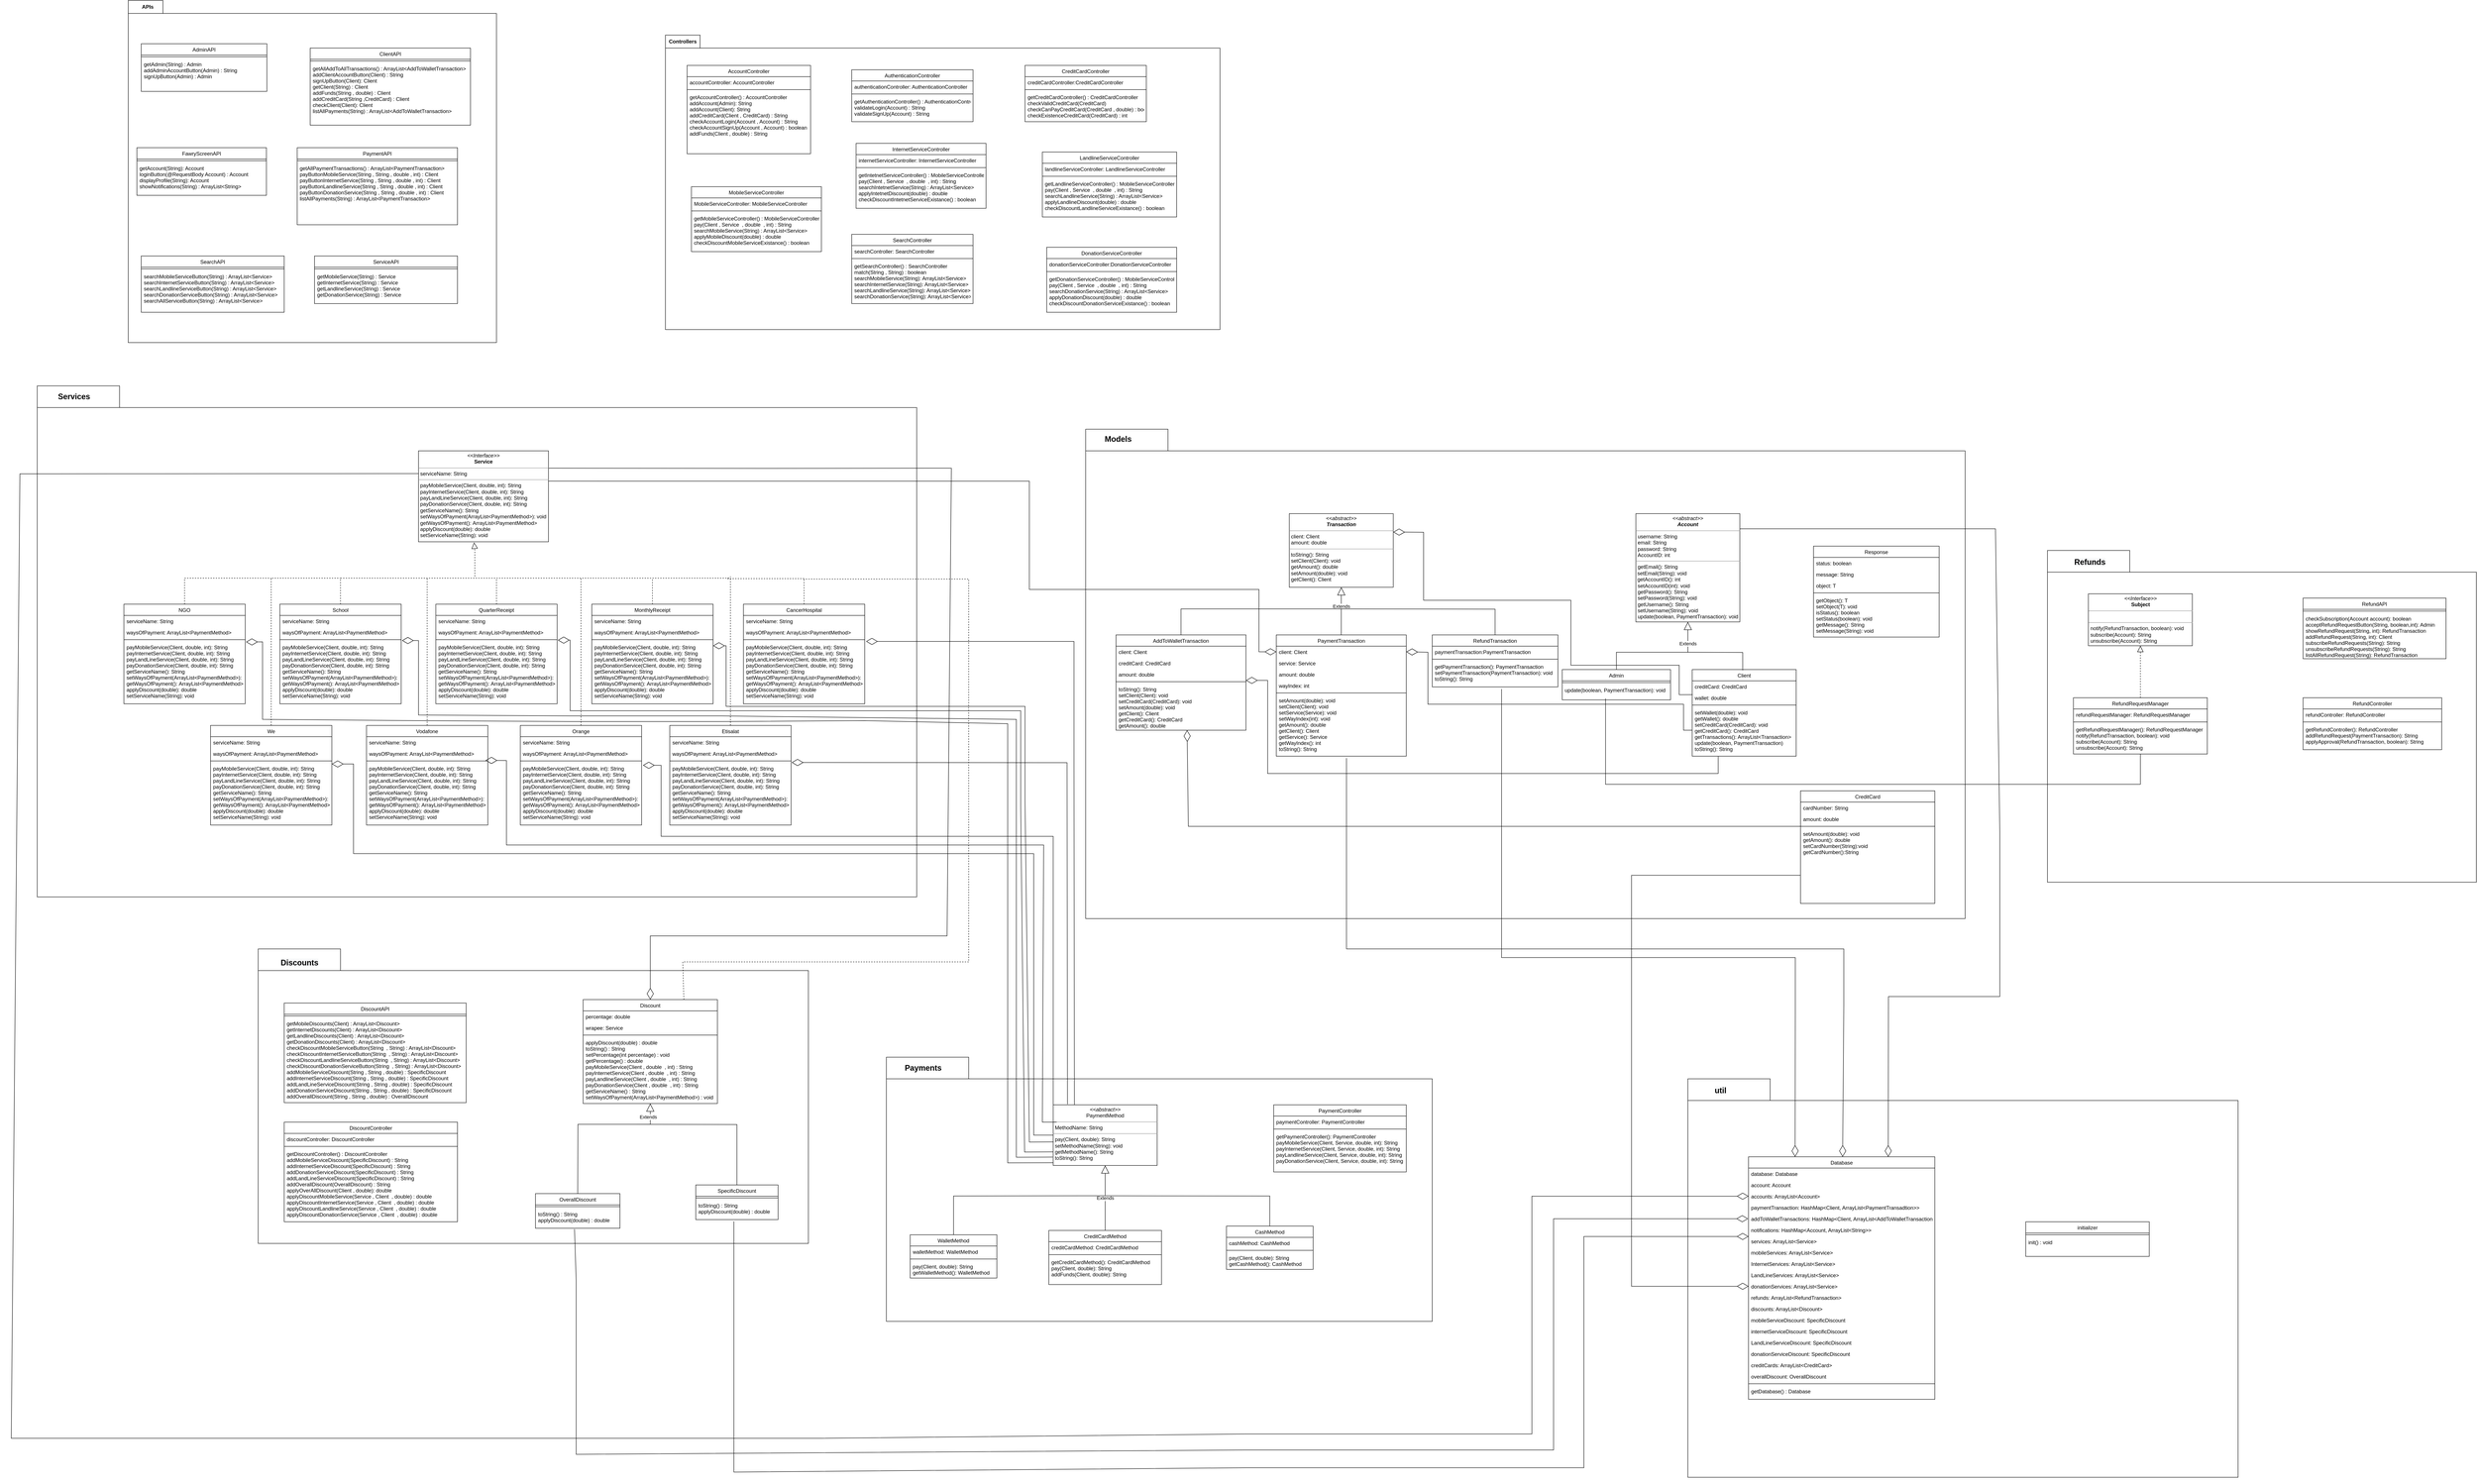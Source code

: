 <mxfile version="16.5.1" type="device"><diagram id="C5RBs43oDa-KdzZeNtuy" name="Page-1"><mxGraphModel dx="3404" dy="2799" grid="1" gridSize="10" guides="1" tooltips="1" connect="1" arrows="1" fold="1" page="1" pageScale="1" pageWidth="827" pageHeight="1169" math="0" shadow="0"><root><mxCell id="WIyWlLk6GJQsqaUBKTNV-0"/><mxCell id="WIyWlLk6GJQsqaUBKTNV-1" parent="WIyWlLk6GJQsqaUBKTNV-0"/><mxCell id="FVhe98gVgDs1rTVVoqAT-0" value="" style="shape=folder;fontStyle=1;spacingTop=10;tabWidth=80;tabHeight=30;tabPosition=left;html=1;" vertex="1" parent="WIyWlLk6GJQsqaUBKTNV-1"><mxGeometry x="-1920" y="-1640" width="850" height="790" as="geometry"/></mxCell><mxCell id="FVhe98gVgDs1rTVVoqAT-1" value="&lt;b&gt;APIs&lt;/b&gt;" style="text;html=1;strokeColor=none;fillColor=none;align=center;verticalAlign=middle;whiteSpace=wrap;rounded=0;" vertex="1" parent="WIyWlLk6GJQsqaUBKTNV-1"><mxGeometry x="-1905" y="-1640" width="60" height="30" as="geometry"/></mxCell><mxCell id="FVhe98gVgDs1rTVVoqAT-2" value="AdminAPI" style="swimlane;fontStyle=0;align=center;verticalAlign=top;childLayout=stackLayout;horizontal=1;startSize=26;horizontalStack=0;resizeParent=1;resizeLast=0;collapsible=1;marginBottom=0;rounded=0;shadow=0;strokeWidth=1;" vertex="1" parent="WIyWlLk6GJQsqaUBKTNV-1"><mxGeometry x="-1890" y="-1540" width="290" height="110" as="geometry"><mxRectangle x="230" y="140" width="160" height="26" as="alternateBounds"/></mxGeometry></mxCell><mxCell id="FVhe98gVgDs1rTVVoqAT-3" value="" style="line;html=1;strokeWidth=1;align=left;verticalAlign=middle;spacingTop=-1;spacingLeft=3;spacingRight=3;rotatable=0;labelPosition=right;points=[];portConstraint=eastwest;" vertex="1" parent="FVhe98gVgDs1rTVVoqAT-2"><mxGeometry y="26" width="290" height="8" as="geometry"/></mxCell><mxCell id="FVhe98gVgDs1rTVVoqAT-4" value="getAdmin(String) : Admin&#10;addAdminAccountButton(Admin) : String&#10;signUpButton(Admin) : Admin" style="text;align=left;verticalAlign=top;spacingLeft=4;spacingRight=4;overflow=hidden;rotatable=0;points=[[0,0.5],[1,0.5]];portConstraint=eastwest;" vertex="1" parent="FVhe98gVgDs1rTVVoqAT-2"><mxGeometry y="34" width="290" height="76" as="geometry"/></mxCell><mxCell id="FVhe98gVgDs1rTVVoqAT-5" value="ClientAPI" style="swimlane;fontStyle=0;align=center;verticalAlign=top;childLayout=stackLayout;horizontal=1;startSize=26;horizontalStack=0;resizeParent=1;resizeLast=0;collapsible=1;marginBottom=0;rounded=0;shadow=0;strokeWidth=1;" vertex="1" parent="WIyWlLk6GJQsqaUBKTNV-1"><mxGeometry x="-1500" y="-1530" width="370" height="178" as="geometry"><mxRectangle x="230" y="140" width="160" height="26" as="alternateBounds"/></mxGeometry></mxCell><mxCell id="FVhe98gVgDs1rTVVoqAT-6" value="" style="line;html=1;strokeWidth=1;align=left;verticalAlign=middle;spacingTop=-1;spacingLeft=3;spacingRight=3;rotatable=0;labelPosition=right;points=[];portConstraint=eastwest;" vertex="1" parent="FVhe98gVgDs1rTVVoqAT-5"><mxGeometry y="26" width="370" height="8" as="geometry"/></mxCell><mxCell id="FVhe98gVgDs1rTVVoqAT-7" value="getAllAddToAllTransactions() : ArrayList&lt;AddToWalletTransaction&gt;&#10;addClientAccountButton(Client) : String&#10;signUpButton(Client): Client&#10;getClient(String) : Client &#10;addFunds(String , double) : Client&#10;addCreditCard(String ,CreditCard) : Client&#10;checkClient(Client): Client&#10;listAllPayments(String) : ArrayList&lt;AddToWalletTransaction&gt;" style="text;align=left;verticalAlign=top;spacingLeft=4;spacingRight=4;overflow=hidden;rotatable=0;points=[[0,0.5],[1,0.5]];portConstraint=eastwest;" vertex="1" parent="FVhe98gVgDs1rTVVoqAT-5"><mxGeometry y="34" width="370" height="144" as="geometry"/></mxCell><mxCell id="FVhe98gVgDs1rTVVoqAT-8" value="PaymentAPI" style="swimlane;fontStyle=0;align=center;verticalAlign=top;childLayout=stackLayout;horizontal=1;startSize=26;horizontalStack=0;resizeParent=1;resizeLast=0;collapsible=1;marginBottom=0;rounded=0;shadow=0;strokeWidth=1;" vertex="1" parent="WIyWlLk6GJQsqaUBKTNV-1"><mxGeometry x="-1530" y="-1300" width="370" height="178" as="geometry"><mxRectangle x="230" y="140" width="160" height="26" as="alternateBounds"/></mxGeometry></mxCell><mxCell id="FVhe98gVgDs1rTVVoqAT-9" value="" style="line;html=1;strokeWidth=1;align=left;verticalAlign=middle;spacingTop=-1;spacingLeft=3;spacingRight=3;rotatable=0;labelPosition=right;points=[];portConstraint=eastwest;" vertex="1" parent="FVhe98gVgDs1rTVVoqAT-8"><mxGeometry y="26" width="370" height="8" as="geometry"/></mxCell><mxCell id="FVhe98gVgDs1rTVVoqAT-10" value="getAllPaymentTransactions() : ArrayList&lt;PaymentTransaction&gt; &#10;payButtonMobileService(String , String , double , int) : Client &#10;payButtonInternetService(String , String , double , int) : Client &#10;payButtonLandlineService(String , String , double , int) : Client &#10;payButtonDonationService(String , String , double , int) : Client&#10;listAllPayments(String) : ArrayList&lt;PaymentTransaction&gt;" style="text;align=left;verticalAlign=top;spacingLeft=4;spacingRight=4;overflow=hidden;rotatable=0;points=[[0,0.5],[1,0.5]];portConstraint=eastwest;" vertex="1" parent="FVhe98gVgDs1rTVVoqAT-8"><mxGeometry y="34" width="370" height="144" as="geometry"/></mxCell><mxCell id="FVhe98gVgDs1rTVVoqAT-11" value="FawryScreenAPI" style="swimlane;fontStyle=0;align=center;verticalAlign=top;childLayout=stackLayout;horizontal=1;startSize=26;horizontalStack=0;resizeParent=1;resizeLast=0;collapsible=1;marginBottom=0;rounded=0;shadow=0;strokeWidth=1;" vertex="1" parent="WIyWlLk6GJQsqaUBKTNV-1"><mxGeometry x="-1900" y="-1300" width="299" height="110" as="geometry"><mxRectangle x="230" y="140" width="160" height="26" as="alternateBounds"/></mxGeometry></mxCell><mxCell id="FVhe98gVgDs1rTVVoqAT-12" value="" style="line;html=1;strokeWidth=1;align=left;verticalAlign=middle;spacingTop=-1;spacingLeft=3;spacingRight=3;rotatable=0;labelPosition=right;points=[];portConstraint=eastwest;" vertex="1" parent="FVhe98gVgDs1rTVVoqAT-11"><mxGeometry y="26" width="299" height="8" as="geometry"/></mxCell><mxCell id="FVhe98gVgDs1rTVVoqAT-13" value="getAccount(String): Account&#10;loginButton(@RequestBody Account) : Account&#10;displayProfile(String): Account&#10;showNotifications(String) : ArrayList&lt;String&gt;" style="text;align=left;verticalAlign=top;spacingLeft=4;spacingRight=4;overflow=hidden;rotatable=0;points=[[0,0.5],[1,0.5]];portConstraint=eastwest;" vertex="1" parent="FVhe98gVgDs1rTVVoqAT-11"><mxGeometry y="34" width="299" height="76" as="geometry"/></mxCell><mxCell id="FVhe98gVgDs1rTVVoqAT-14" value="ServiceAPI" style="swimlane;fontStyle=0;align=center;verticalAlign=top;childLayout=stackLayout;horizontal=1;startSize=26;horizontalStack=0;resizeParent=1;resizeLast=0;collapsible=1;marginBottom=0;rounded=0;shadow=0;strokeWidth=1;" vertex="1" parent="WIyWlLk6GJQsqaUBKTNV-1"><mxGeometry x="-1490" y="-1050" width="330" height="110" as="geometry"><mxRectangle x="230" y="140" width="160" height="26" as="alternateBounds"/></mxGeometry></mxCell><mxCell id="FVhe98gVgDs1rTVVoqAT-15" value="" style="line;html=1;strokeWidth=1;align=left;verticalAlign=middle;spacingTop=-1;spacingLeft=3;spacingRight=3;rotatable=0;labelPosition=right;points=[];portConstraint=eastwest;" vertex="1" parent="FVhe98gVgDs1rTVVoqAT-14"><mxGeometry y="26" width="330" height="8" as="geometry"/></mxCell><mxCell id="FVhe98gVgDs1rTVVoqAT-16" value="getMobileService(String) : Service &#10;getInternetService(String) : Service &#10;getLandlineService(String) : Service &#10;getDonationService(String) : Service" style="text;align=left;verticalAlign=top;spacingLeft=4;spacingRight=4;overflow=hidden;rotatable=0;points=[[0,0.5],[1,0.5]];portConstraint=eastwest;" vertex="1" parent="FVhe98gVgDs1rTVVoqAT-14"><mxGeometry y="34" width="330" height="76" as="geometry"/></mxCell><mxCell id="FVhe98gVgDs1rTVVoqAT-17" value="SearchAPI" style="swimlane;fontStyle=0;align=center;verticalAlign=top;childLayout=stackLayout;horizontal=1;startSize=26;horizontalStack=0;resizeParent=1;resizeLast=0;collapsible=1;marginBottom=0;rounded=0;shadow=0;strokeWidth=1;" vertex="1" parent="WIyWlLk6GJQsqaUBKTNV-1"><mxGeometry x="-1890" y="-1050" width="330" height="130" as="geometry"><mxRectangle x="230" y="140" width="160" height="26" as="alternateBounds"/></mxGeometry></mxCell><mxCell id="FVhe98gVgDs1rTVVoqAT-18" value="" style="line;html=1;strokeWidth=1;align=left;verticalAlign=middle;spacingTop=-1;spacingLeft=3;spacingRight=3;rotatable=0;labelPosition=right;points=[];portConstraint=eastwest;" vertex="1" parent="FVhe98gVgDs1rTVVoqAT-17"><mxGeometry y="26" width="330" height="8" as="geometry"/></mxCell><mxCell id="FVhe98gVgDs1rTVVoqAT-19" value="searchMobileServiceButton(String) : ArrayList&lt;Service&gt;&#10;searchInternetServiceButton(String) : ArrayList&lt;Service&gt;&#10;searchLandlineServiceButton(String) : ArrayList&lt;Service&gt;&#10;searchDonationServiceButton(String) : ArrayList&lt;Service&gt;&#10;searchAllServiceButton(String) : ArrayList&lt;Service&gt;" style="text;align=left;verticalAlign=top;spacingLeft=4;spacingRight=4;overflow=hidden;rotatable=0;points=[[0,0.5],[1,0.5]];portConstraint=eastwest;" vertex="1" parent="FVhe98gVgDs1rTVVoqAT-17"><mxGeometry y="34" width="330" height="76" as="geometry"/></mxCell><mxCell id="FVhe98gVgDs1rTVVoqAT-20" value="" style="shape=folder;fontStyle=1;spacingTop=10;tabWidth=80;tabHeight=30;tabPosition=left;html=1;" vertex="1" parent="WIyWlLk6GJQsqaUBKTNV-1"><mxGeometry x="-680" y="-1560" width="1280" height="680" as="geometry"/></mxCell><mxCell id="FVhe98gVgDs1rTVVoqAT-21" value="&lt;b&gt;Controllers&lt;/b&gt;" style="text;html=1;strokeColor=none;fillColor=none;align=center;verticalAlign=middle;whiteSpace=wrap;rounded=0;" vertex="1" parent="WIyWlLk6GJQsqaUBKTNV-1"><mxGeometry x="-670" y="-1560" width="60" height="30" as="geometry"/></mxCell><mxCell id="FVhe98gVgDs1rTVVoqAT-22" value="AccountController" style="swimlane;fontStyle=0;align=center;verticalAlign=top;childLayout=stackLayout;horizontal=1;startSize=26;horizontalStack=0;resizeParent=1;resizeLast=0;collapsible=1;marginBottom=0;rounded=0;shadow=0;strokeWidth=1;" vertex="1" parent="WIyWlLk6GJQsqaUBKTNV-1"><mxGeometry x="-630" y="-1490" width="285" height="204" as="geometry"><mxRectangle x="230" y="140" width="160" height="26" as="alternateBounds"/></mxGeometry></mxCell><mxCell id="FVhe98gVgDs1rTVVoqAT-23" value="accountController: AccountController" style="text;align=left;verticalAlign=top;spacingLeft=4;spacingRight=4;overflow=hidden;rotatable=0;points=[[0,0.5],[1,0.5]];portConstraint=eastwest;" vertex="1" parent="FVhe98gVgDs1rTVVoqAT-22"><mxGeometry y="26" width="285" height="26" as="geometry"/></mxCell><mxCell id="FVhe98gVgDs1rTVVoqAT-24" value="" style="line;html=1;strokeWidth=1;align=left;verticalAlign=middle;spacingTop=-1;spacingLeft=3;spacingRight=3;rotatable=0;labelPosition=right;points=[];portConstraint=eastwest;" vertex="1" parent="FVhe98gVgDs1rTVVoqAT-22"><mxGeometry y="52" width="285" height="8" as="geometry"/></mxCell><mxCell id="FVhe98gVgDs1rTVVoqAT-25" value="getAccountController() : AccountController &#10;addAccount(Admin): String &#10;addAccount(Client): String &#10;addCreditCard(Client , CreditCard) : String &#10;checkAccountLogin(Account , Account) : String &#10;checkAccountSignUp(Account , Account) : boolean&#10;addFunds(Client , double) : String&#10;" style="text;align=left;verticalAlign=top;spacingLeft=4;spacingRight=4;overflow=hidden;rotatable=0;points=[[0,0.5],[1,0.5]];portConstraint=eastwest;" vertex="1" parent="FVhe98gVgDs1rTVVoqAT-22"><mxGeometry y="60" width="285" height="144" as="geometry"/></mxCell><mxCell id="FVhe98gVgDs1rTVVoqAT-26" value="AuthenticationController" style="swimlane;fontStyle=0;align=center;verticalAlign=top;childLayout=stackLayout;horizontal=1;startSize=26;horizontalStack=0;resizeParent=1;resizeLast=0;collapsible=1;marginBottom=0;rounded=0;shadow=0;strokeWidth=1;" vertex="1" parent="WIyWlLk6GJQsqaUBKTNV-1"><mxGeometry x="-250" y="-1480" width="280" height="120" as="geometry"><mxRectangle x="230" y="140" width="160" height="26" as="alternateBounds"/></mxGeometry></mxCell><mxCell id="FVhe98gVgDs1rTVVoqAT-27" value="authenticationController: AuthenticationController" style="text;align=left;verticalAlign=top;spacingLeft=4;spacingRight=4;overflow=hidden;rotatable=0;points=[[0,0.5],[1,0.5]];portConstraint=eastwest;" vertex="1" parent="FVhe98gVgDs1rTVVoqAT-26"><mxGeometry y="26" width="280" height="26" as="geometry"/></mxCell><mxCell id="FVhe98gVgDs1rTVVoqAT-28" value="" style="line;html=1;strokeWidth=1;align=left;verticalAlign=middle;spacingTop=-1;spacingLeft=3;spacingRight=3;rotatable=0;labelPosition=right;points=[];portConstraint=eastwest;" vertex="1" parent="FVhe98gVgDs1rTVVoqAT-26"><mxGeometry y="52" width="280" height="8" as="geometry"/></mxCell><mxCell id="FVhe98gVgDs1rTVVoqAT-29" value="getAuthenticationController() : AuthenticationController &#10;validateLogin(Account) : String&#10;validateSignUp(Account) : String&#10;" style="text;align=left;verticalAlign=top;spacingLeft=4;spacingRight=4;overflow=hidden;rotatable=0;points=[[0,0.5],[1,0.5]];portConstraint=eastwest;" vertex="1" parent="FVhe98gVgDs1rTVVoqAT-26"><mxGeometry y="60" width="280" height="60" as="geometry"/></mxCell><mxCell id="FVhe98gVgDs1rTVVoqAT-30" value="CreditCardController" style="swimlane;fontStyle=0;align=center;verticalAlign=top;childLayout=stackLayout;horizontal=1;startSize=26;horizontalStack=0;resizeParent=1;resizeLast=0;collapsible=1;marginBottom=0;rounded=0;shadow=0;strokeWidth=1;" vertex="1" parent="WIyWlLk6GJQsqaUBKTNV-1"><mxGeometry x="150" y="-1490" width="280" height="130" as="geometry"><mxRectangle x="230" y="140" width="160" height="26" as="alternateBounds"/></mxGeometry></mxCell><mxCell id="FVhe98gVgDs1rTVVoqAT-31" value="creditCardController:CreditCardController" style="text;align=left;verticalAlign=top;spacingLeft=4;spacingRight=4;overflow=hidden;rotatable=0;points=[[0,0.5],[1,0.5]];portConstraint=eastwest;" vertex="1" parent="FVhe98gVgDs1rTVVoqAT-30"><mxGeometry y="26" width="280" height="26" as="geometry"/></mxCell><mxCell id="FVhe98gVgDs1rTVVoqAT-32" value="" style="line;html=1;strokeWidth=1;align=left;verticalAlign=middle;spacingTop=-1;spacingLeft=3;spacingRight=3;rotatable=0;labelPosition=right;points=[];portConstraint=eastwest;" vertex="1" parent="FVhe98gVgDs1rTVVoqAT-30"><mxGeometry y="52" width="280" height="8" as="geometry"/></mxCell><mxCell id="FVhe98gVgDs1rTVVoqAT-33" value="getCreditCardController() : CreditCardController &#10;checkValidCreditCard(CreditCard)&#10;checkCanPayCreditCard(CreditCard , double) : boolean &#10;checkExistenceCreditCard(CreditCard) : int&#10;" style="text;align=left;verticalAlign=top;spacingLeft=4;spacingRight=4;overflow=hidden;rotatable=0;points=[[0,0.5],[1,0.5]];portConstraint=eastwest;" vertex="1" parent="FVhe98gVgDs1rTVVoqAT-30"><mxGeometry y="60" width="280" height="70" as="geometry"/></mxCell><mxCell id="FVhe98gVgDs1rTVVoqAT-34" value="LandlineServiceController" style="swimlane;fontStyle=0;align=center;verticalAlign=top;childLayout=stackLayout;horizontal=1;startSize=26;horizontalStack=0;resizeParent=1;resizeLast=0;collapsible=1;marginBottom=0;rounded=0;shadow=0;strokeWidth=1;" vertex="1" parent="WIyWlLk6GJQsqaUBKTNV-1"><mxGeometry x="190" y="-1290" width="310" height="150" as="geometry"><mxRectangle x="230" y="140" width="160" height="26" as="alternateBounds"/></mxGeometry></mxCell><mxCell id="FVhe98gVgDs1rTVVoqAT-35" value="landlineServiceController: LandlineServiceController" style="text;align=left;verticalAlign=top;spacingLeft=4;spacingRight=4;overflow=hidden;rotatable=0;points=[[0,0.5],[1,0.5]];portConstraint=eastwest;" vertex="1" parent="FVhe98gVgDs1rTVVoqAT-34"><mxGeometry y="26" width="310" height="26" as="geometry"/></mxCell><mxCell id="FVhe98gVgDs1rTVVoqAT-36" value="" style="line;html=1;strokeWidth=1;align=left;verticalAlign=middle;spacingTop=-1;spacingLeft=3;spacingRight=3;rotatable=0;labelPosition=right;points=[];portConstraint=eastwest;" vertex="1" parent="FVhe98gVgDs1rTVVoqAT-34"><mxGeometry y="52" width="310" height="8" as="geometry"/></mxCell><mxCell id="FVhe98gVgDs1rTVVoqAT-37" value="getLandlineServiceController() : MobileServiceController &#10;pay(Client , Service  , double  , int) : String&#10;searchLandlineService(String) : ArrayList&lt;Service&gt; &#10;applyLandlineDiscount(double) : double&#10;checkDiscountLandlineServiceExistance() : boolean &#10;" style="text;align=left;verticalAlign=top;spacingLeft=4;spacingRight=4;overflow=hidden;rotatable=0;points=[[0,0.5],[1,0.5]];portConstraint=eastwest;" vertex="1" parent="FVhe98gVgDs1rTVVoqAT-34"><mxGeometry y="60" width="310" height="90" as="geometry"/></mxCell><mxCell id="FVhe98gVgDs1rTVVoqAT-38" value="InternetServiceController" style="swimlane;fontStyle=0;align=center;verticalAlign=top;childLayout=stackLayout;horizontal=1;startSize=26;horizontalStack=0;resizeParent=1;resizeLast=0;collapsible=1;marginBottom=0;rounded=0;shadow=0;strokeWidth=1;" vertex="1" parent="WIyWlLk6GJQsqaUBKTNV-1"><mxGeometry x="-240" y="-1310" width="300" height="150" as="geometry"><mxRectangle x="230" y="140" width="160" height="26" as="alternateBounds"/></mxGeometry></mxCell><mxCell id="FVhe98gVgDs1rTVVoqAT-39" value="internetServiceController: InternetServiceController" style="text;align=left;verticalAlign=top;spacingLeft=4;spacingRight=4;overflow=hidden;rotatable=0;points=[[0,0.5],[1,0.5]];portConstraint=eastwest;" vertex="1" parent="FVhe98gVgDs1rTVVoqAT-38"><mxGeometry y="26" width="300" height="26" as="geometry"/></mxCell><mxCell id="FVhe98gVgDs1rTVVoqAT-40" value="" style="line;html=1;strokeWidth=1;align=left;verticalAlign=middle;spacingTop=-1;spacingLeft=3;spacingRight=3;rotatable=0;labelPosition=right;points=[];portConstraint=eastwest;" vertex="1" parent="FVhe98gVgDs1rTVVoqAT-38"><mxGeometry y="52" width="300" height="8" as="geometry"/></mxCell><mxCell id="FVhe98gVgDs1rTVVoqAT-41" value="getIntetnetServiceController() : MobileServiceController &#10;pay(Client , Service  , double  , int) : String&#10;searchIntetnetService(String) : ArrayList&lt;Service&gt; &#10;applyIntetnetDiscount(double) : double&#10;checkDiscountIntetnetServiceExistance() : boolean" style="text;align=left;verticalAlign=top;spacingLeft=4;spacingRight=4;overflow=hidden;rotatable=0;points=[[0,0.5],[1,0.5]];portConstraint=eastwest;" vertex="1" parent="FVhe98gVgDs1rTVVoqAT-38"><mxGeometry y="60" width="300" height="90" as="geometry"/></mxCell><mxCell id="FVhe98gVgDs1rTVVoqAT-42" value="DonationServiceController" style="swimlane;fontStyle=0;align=center;verticalAlign=top;childLayout=stackLayout;horizontal=1;startSize=26;horizontalStack=0;resizeParent=1;resizeLast=0;collapsible=1;marginBottom=0;rounded=0;shadow=0;strokeWidth=1;" vertex="1" parent="WIyWlLk6GJQsqaUBKTNV-1"><mxGeometry x="200" y="-1070" width="300" height="150" as="geometry"><mxRectangle x="230" y="140" width="160" height="26" as="alternateBounds"/></mxGeometry></mxCell><mxCell id="FVhe98gVgDs1rTVVoqAT-43" value="donationServiceController:DonationServiceController" style="text;align=left;verticalAlign=top;spacingLeft=4;spacingRight=4;overflow=hidden;rotatable=0;points=[[0,0.5],[1,0.5]];portConstraint=eastwest;" vertex="1" parent="FVhe98gVgDs1rTVVoqAT-42"><mxGeometry y="26" width="300" height="26" as="geometry"/></mxCell><mxCell id="FVhe98gVgDs1rTVVoqAT-44" value="" style="line;html=1;strokeWidth=1;align=left;verticalAlign=middle;spacingTop=-1;spacingLeft=3;spacingRight=3;rotatable=0;labelPosition=right;points=[];portConstraint=eastwest;" vertex="1" parent="FVhe98gVgDs1rTVVoqAT-42"><mxGeometry y="52" width="300" height="8" as="geometry"/></mxCell><mxCell id="FVhe98gVgDs1rTVVoqAT-45" value="getDonationServiceController() : MobileServiceController &#10;pay(Client , Service  , double  , int) : String&#10;searchDonationService(String) : ArrayList&lt;Service&gt; &#10;applyDonationDiscount(double) : double&#10;checkDiscountDonationServiceExistance() : boolean" style="text;align=left;verticalAlign=top;spacingLeft=4;spacingRight=4;overflow=hidden;rotatable=0;points=[[0,0.5],[1,0.5]];portConstraint=eastwest;" vertex="1" parent="FVhe98gVgDs1rTVVoqAT-42"><mxGeometry y="60" width="300" height="80" as="geometry"/></mxCell><mxCell id="FVhe98gVgDs1rTVVoqAT-46" value="MobileServiceController" style="swimlane;fontStyle=0;align=center;verticalAlign=top;childLayout=stackLayout;horizontal=1;startSize=26;horizontalStack=0;resizeParent=1;resizeLast=0;collapsible=1;marginBottom=0;rounded=0;shadow=0;strokeWidth=1;" vertex="1" parent="WIyWlLk6GJQsqaUBKTNV-1"><mxGeometry x="-620" y="-1210" width="300" height="150" as="geometry"><mxRectangle x="230" y="140" width="160" height="26" as="alternateBounds"/></mxGeometry></mxCell><mxCell id="FVhe98gVgDs1rTVVoqAT-47" value="MobileServiceController: MobileServiceController" style="text;align=left;verticalAlign=top;spacingLeft=4;spacingRight=4;overflow=hidden;rotatable=0;points=[[0,0.5],[1,0.5]];portConstraint=eastwest;" vertex="1" parent="FVhe98gVgDs1rTVVoqAT-46"><mxGeometry y="26" width="300" height="26" as="geometry"/></mxCell><mxCell id="FVhe98gVgDs1rTVVoqAT-48" value="" style="line;html=1;strokeWidth=1;align=left;verticalAlign=middle;spacingTop=-1;spacingLeft=3;spacingRight=3;rotatable=0;labelPosition=right;points=[];portConstraint=eastwest;" vertex="1" parent="FVhe98gVgDs1rTVVoqAT-46"><mxGeometry y="52" width="300" height="8" as="geometry"/></mxCell><mxCell id="FVhe98gVgDs1rTVVoqAT-49" value="getMobileServiceController() : MobileServiceController &#10;pay(Client , Service  , double  , int) : String&#10;searchMobileService(String) : ArrayList&lt;Service&gt; &#10;applyMobileDiscount(double) : double&#10;checkDiscountMobileServiceExistance() : boolean &#10;" style="text;align=left;verticalAlign=top;spacingLeft=4;spacingRight=4;overflow=hidden;rotatable=0;points=[[0,0.5],[1,0.5]];portConstraint=eastwest;" vertex="1" parent="FVhe98gVgDs1rTVVoqAT-46"><mxGeometry y="60" width="300" height="90" as="geometry"/></mxCell><mxCell id="FVhe98gVgDs1rTVVoqAT-50" value="SearchController" style="swimlane;fontStyle=0;align=center;verticalAlign=top;childLayout=stackLayout;horizontal=1;startSize=26;horizontalStack=0;resizeParent=1;resizeLast=0;collapsible=1;marginBottom=0;rounded=0;shadow=0;strokeWidth=1;" vertex="1" parent="WIyWlLk6GJQsqaUBKTNV-1"><mxGeometry x="-250" y="-1100" width="280" height="160" as="geometry"><mxRectangle x="230" y="140" width="160" height="26" as="alternateBounds"/></mxGeometry></mxCell><mxCell id="FVhe98gVgDs1rTVVoqAT-51" value="searchController: SearchController" style="text;align=left;verticalAlign=top;spacingLeft=4;spacingRight=4;overflow=hidden;rotatable=0;points=[[0,0.5],[1,0.5]];portConstraint=eastwest;" vertex="1" parent="FVhe98gVgDs1rTVVoqAT-50"><mxGeometry y="26" width="280" height="26" as="geometry"/></mxCell><mxCell id="FVhe98gVgDs1rTVVoqAT-52" value="" style="line;html=1;strokeWidth=1;align=left;verticalAlign=middle;spacingTop=-1;spacingLeft=3;spacingRight=3;rotatable=0;labelPosition=right;points=[];portConstraint=eastwest;" vertex="1" parent="FVhe98gVgDs1rTVVoqAT-50"><mxGeometry y="52" width="280" height="8" as="geometry"/></mxCell><mxCell id="FVhe98gVgDs1rTVVoqAT-53" value="getSearchController() : SearchController &#10;match(String , String) : boolean&#10;searchMobileService(String): ArrayList&lt;Service&gt; &#10;searchInternetService(String): ArrayList&lt;Service&gt; &#10;searchLandlineService(String): ArrayList&lt;Service&gt; &#10;searchDonationService(String): ArrayList&lt;Service&gt;" style="text;align=left;verticalAlign=top;spacingLeft=4;spacingRight=4;overflow=hidden;rotatable=0;points=[[0,0.5],[1,0.5]];portConstraint=eastwest;" vertex="1" parent="FVhe98gVgDs1rTVVoqAT-50"><mxGeometry y="60" width="280" height="100" as="geometry"/></mxCell><mxCell id="FVhe98gVgDs1rTVVoqAT-54" value="" style="shape=folder;fontStyle=1;spacingTop=10;tabWidth=190;tabHeight=50;tabPosition=left;html=1;" vertex="1" parent="WIyWlLk6GJQsqaUBKTNV-1"><mxGeometry x="-2130" y="-750" width="2030" height="1180" as="geometry"/></mxCell><mxCell id="FVhe98gVgDs1rTVVoqAT-55" value="&lt;font style=&quot;font-size: 18px&quot;&gt;&lt;b&gt;Services&lt;/b&gt;&lt;/font&gt;" style="text;html=1;strokeColor=none;fillColor=none;align=center;verticalAlign=middle;whiteSpace=wrap;rounded=0;" vertex="1" parent="WIyWlLk6GJQsqaUBKTNV-1"><mxGeometry x="-2130" y="-740" width="170" height="30" as="geometry"/></mxCell><mxCell id="FVhe98gVgDs1rTVVoqAT-56" value="CancerHospital" style="swimlane;fontStyle=0;align=center;verticalAlign=top;childLayout=stackLayout;horizontal=1;startSize=26;horizontalStack=0;resizeParent=1;resizeLast=0;collapsible=1;marginBottom=0;rounded=0;shadow=0;strokeWidth=1;" vertex="1" parent="WIyWlLk6GJQsqaUBKTNV-1"><mxGeometry x="-500" y="-246" width="280" height="230" as="geometry"><mxRectangle x="230" y="140" width="160" height="26" as="alternateBounds"/></mxGeometry></mxCell><mxCell id="FVhe98gVgDs1rTVVoqAT-57" value="serviceName: String" style="text;align=left;verticalAlign=top;spacingLeft=4;spacingRight=4;overflow=hidden;rotatable=0;points=[[0,0.5],[1,0.5]];portConstraint=eastwest;" vertex="1" parent="FVhe98gVgDs1rTVVoqAT-56"><mxGeometry y="26" width="280" height="26" as="geometry"/></mxCell><mxCell id="FVhe98gVgDs1rTVVoqAT-58" value="waysOfPayment: ArrayList&lt;PaymentMethod&gt;" style="text;align=left;verticalAlign=top;spacingLeft=4;spacingRight=4;overflow=hidden;rotatable=0;points=[[0,0.5],[1,0.5]];portConstraint=eastwest;" vertex="1" parent="FVhe98gVgDs1rTVVoqAT-56"><mxGeometry y="52" width="280" height="26" as="geometry"/></mxCell><mxCell id="FVhe98gVgDs1rTVVoqAT-59" value="" style="line;html=1;strokeWidth=1;align=left;verticalAlign=middle;spacingTop=-1;spacingLeft=3;spacingRight=3;rotatable=0;labelPosition=right;points=[];portConstraint=eastwest;" vertex="1" parent="FVhe98gVgDs1rTVVoqAT-56"><mxGeometry y="78" width="280" height="8" as="geometry"/></mxCell><mxCell id="FVhe98gVgDs1rTVVoqAT-60" value="payMobileService(Client, double, int): String&#10;payInternetService(Client, double, int): String&#10;payLandLineService(Client, double, int): String&#10;payDonationService(Client, double, int): String&#10;getServiceName(): String&#10;setWaysOfPayment(ArrayList&lt;PaymentMethod&gt;): void&#10;getWaysOfPayment(): ArrayList&lt;PaymentMethod&gt;&#10;applyDiscount(double): double&#10;setServiceName(String): void" style="text;align=left;verticalAlign=top;spacingLeft=4;spacingRight=4;overflow=hidden;rotatable=0;points=[[0,0.5],[1,0.5]];portConstraint=eastwest;" vertex="1" parent="FVhe98gVgDs1rTVVoqAT-56"><mxGeometry y="86" width="280" height="144" as="geometry"/></mxCell><mxCell id="FVhe98gVgDs1rTVVoqAT-61" value="Etisalat" style="swimlane;fontStyle=0;align=center;verticalAlign=top;childLayout=stackLayout;horizontal=1;startSize=26;horizontalStack=0;resizeParent=1;resizeLast=0;collapsible=1;marginBottom=0;rounded=0;shadow=0;strokeWidth=1;" vertex="1" parent="WIyWlLk6GJQsqaUBKTNV-1"><mxGeometry x="-670" y="34" width="280" height="230" as="geometry"><mxRectangle x="230" y="140" width="160" height="26" as="alternateBounds"/></mxGeometry></mxCell><mxCell id="FVhe98gVgDs1rTVVoqAT-62" value="serviceName: String" style="text;align=left;verticalAlign=top;spacingLeft=4;spacingRight=4;overflow=hidden;rotatable=0;points=[[0,0.5],[1,0.5]];portConstraint=eastwest;" vertex="1" parent="FVhe98gVgDs1rTVVoqAT-61"><mxGeometry y="26" width="280" height="26" as="geometry"/></mxCell><mxCell id="FVhe98gVgDs1rTVVoqAT-63" value="waysOfPayment: ArrayList&lt;PaymentMethod&gt;" style="text;align=left;verticalAlign=top;spacingLeft=4;spacingRight=4;overflow=hidden;rotatable=0;points=[[0,0.5],[1,0.5]];portConstraint=eastwest;" vertex="1" parent="FVhe98gVgDs1rTVVoqAT-61"><mxGeometry y="52" width="280" height="26" as="geometry"/></mxCell><mxCell id="FVhe98gVgDs1rTVVoqAT-64" value="" style="line;html=1;strokeWidth=1;align=left;verticalAlign=middle;spacingTop=-1;spacingLeft=3;spacingRight=3;rotatable=0;labelPosition=right;points=[];portConstraint=eastwest;" vertex="1" parent="FVhe98gVgDs1rTVVoqAT-61"><mxGeometry y="78" width="280" height="8" as="geometry"/></mxCell><mxCell id="FVhe98gVgDs1rTVVoqAT-65" value="payMobileService(Client, double, int): String&#10;payInternetService(Client, double, int): String&#10;payLandLineService(Client, double, int): String&#10;payDonationService(Client, double, int): String&#10;getServiceName(): String&#10;setWaysOfPayment(ArrayList&lt;PaymentMethod&gt;): void&#10;getWaysOfPayment(): ArrayList&lt;PaymentMethod&gt;&#10;applyDiscount(double): double&#10;setServiceName(String): void" style="text;align=left;verticalAlign=top;spacingLeft=4;spacingRight=4;overflow=hidden;rotatable=0;points=[[0,0.5],[1,0.5]];portConstraint=eastwest;" vertex="1" parent="FVhe98gVgDs1rTVVoqAT-61"><mxGeometry y="86" width="280" height="144" as="geometry"/></mxCell><mxCell id="FVhe98gVgDs1rTVVoqAT-66" value="MonthlyReceipt" style="swimlane;fontStyle=0;align=center;verticalAlign=top;childLayout=stackLayout;horizontal=1;startSize=26;horizontalStack=0;resizeParent=1;resizeLast=0;collapsible=1;marginBottom=0;rounded=0;shadow=0;strokeWidth=1;" vertex="1" parent="WIyWlLk6GJQsqaUBKTNV-1"><mxGeometry x="-850" y="-246" width="280" height="230" as="geometry"><mxRectangle x="230" y="140" width="160" height="26" as="alternateBounds"/></mxGeometry></mxCell><mxCell id="FVhe98gVgDs1rTVVoqAT-67" value="serviceName: String" style="text;align=left;verticalAlign=top;spacingLeft=4;spacingRight=4;overflow=hidden;rotatable=0;points=[[0,0.5],[1,0.5]];portConstraint=eastwest;" vertex="1" parent="FVhe98gVgDs1rTVVoqAT-66"><mxGeometry y="26" width="280" height="26" as="geometry"/></mxCell><mxCell id="FVhe98gVgDs1rTVVoqAT-68" value="waysOfPayment: ArrayList&lt;PaymentMethod&gt;" style="text;align=left;verticalAlign=top;spacingLeft=4;spacingRight=4;overflow=hidden;rotatable=0;points=[[0,0.5],[1,0.5]];portConstraint=eastwest;" vertex="1" parent="FVhe98gVgDs1rTVVoqAT-66"><mxGeometry y="52" width="280" height="26" as="geometry"/></mxCell><mxCell id="FVhe98gVgDs1rTVVoqAT-69" value="" style="line;html=1;strokeWidth=1;align=left;verticalAlign=middle;spacingTop=-1;spacingLeft=3;spacingRight=3;rotatable=0;labelPosition=right;points=[];portConstraint=eastwest;" vertex="1" parent="FVhe98gVgDs1rTVVoqAT-66"><mxGeometry y="78" width="280" height="8" as="geometry"/></mxCell><mxCell id="FVhe98gVgDs1rTVVoqAT-70" value="payMobileService(Client, double, int): String&#10;payInternetService(Client, double, int): String&#10;payLandLineService(Client, double, int): String&#10;payDonationService(Client, double, int): String&#10;getServiceName(): String&#10;setWaysOfPayment(ArrayList&lt;PaymentMethod&gt;): void&#10;getWaysOfPayment(): ArrayList&lt;PaymentMethod&gt;&#10;applyDiscount(double): double&#10;setServiceName(String): void" style="text;align=left;verticalAlign=top;spacingLeft=4;spacingRight=4;overflow=hidden;rotatable=0;points=[[0,0.5],[1,0.5]];portConstraint=eastwest;" vertex="1" parent="FVhe98gVgDs1rTVVoqAT-66"><mxGeometry y="86" width="280" height="144" as="geometry"/></mxCell><mxCell id="FVhe98gVgDs1rTVVoqAT-71" value="NGO" style="swimlane;fontStyle=0;align=center;verticalAlign=top;childLayout=stackLayout;horizontal=1;startSize=26;horizontalStack=0;resizeParent=1;resizeLast=0;collapsible=1;marginBottom=0;rounded=0;shadow=0;strokeWidth=1;" vertex="1" parent="WIyWlLk6GJQsqaUBKTNV-1"><mxGeometry x="-1930" y="-246" width="280" height="230" as="geometry"><mxRectangle x="230" y="140" width="160" height="26" as="alternateBounds"/></mxGeometry></mxCell><mxCell id="FVhe98gVgDs1rTVVoqAT-72" value="serviceName: String" style="text;align=left;verticalAlign=top;spacingLeft=4;spacingRight=4;overflow=hidden;rotatable=0;points=[[0,0.5],[1,0.5]];portConstraint=eastwest;" vertex="1" parent="FVhe98gVgDs1rTVVoqAT-71"><mxGeometry y="26" width="280" height="26" as="geometry"/></mxCell><mxCell id="FVhe98gVgDs1rTVVoqAT-73" value="waysOfPayment: ArrayList&lt;PaymentMethod&gt;" style="text;align=left;verticalAlign=top;spacingLeft=4;spacingRight=4;overflow=hidden;rotatable=0;points=[[0,0.5],[1,0.5]];portConstraint=eastwest;" vertex="1" parent="FVhe98gVgDs1rTVVoqAT-71"><mxGeometry y="52" width="280" height="26" as="geometry"/></mxCell><mxCell id="FVhe98gVgDs1rTVVoqAT-74" value="" style="line;html=1;strokeWidth=1;align=left;verticalAlign=middle;spacingTop=-1;spacingLeft=3;spacingRight=3;rotatable=0;labelPosition=right;points=[];portConstraint=eastwest;" vertex="1" parent="FVhe98gVgDs1rTVVoqAT-71"><mxGeometry y="78" width="280" height="8" as="geometry"/></mxCell><mxCell id="FVhe98gVgDs1rTVVoqAT-75" value="payMobileService(Client, double, int): String&#10;payInternetService(Client, double, int): String&#10;payLandLineService(Client, double, int): String&#10;payDonationService(Client, double, int): String&#10;getServiceName(): String&#10;setWaysOfPayment(ArrayList&lt;PaymentMethod&gt;): void&#10;getWaysOfPayment(): ArrayList&lt;PaymentMethod&gt;&#10;applyDiscount(double): double&#10;setServiceName(String): void" style="text;align=left;verticalAlign=top;spacingLeft=4;spacingRight=4;overflow=hidden;rotatable=0;points=[[0,0.5],[1,0.5]];portConstraint=eastwest;" vertex="1" parent="FVhe98gVgDs1rTVVoqAT-71"><mxGeometry y="86" width="280" height="144" as="geometry"/></mxCell><mxCell id="FVhe98gVgDs1rTVVoqAT-76" value="Orange" style="swimlane;fontStyle=0;align=center;verticalAlign=top;childLayout=stackLayout;horizontal=1;startSize=26;horizontalStack=0;resizeParent=1;resizeLast=0;collapsible=1;marginBottom=0;rounded=0;shadow=0;strokeWidth=1;" vertex="1" parent="WIyWlLk6GJQsqaUBKTNV-1"><mxGeometry x="-1015" y="34" width="280" height="230" as="geometry"><mxRectangle x="230" y="140" width="160" height="26" as="alternateBounds"/></mxGeometry></mxCell><mxCell id="FVhe98gVgDs1rTVVoqAT-77" value="serviceName: String" style="text;align=left;verticalAlign=top;spacingLeft=4;spacingRight=4;overflow=hidden;rotatable=0;points=[[0,0.5],[1,0.5]];portConstraint=eastwest;" vertex="1" parent="FVhe98gVgDs1rTVVoqAT-76"><mxGeometry y="26" width="280" height="26" as="geometry"/></mxCell><mxCell id="FVhe98gVgDs1rTVVoqAT-78" value="waysOfPayment: ArrayList&lt;PaymentMethod&gt;" style="text;align=left;verticalAlign=top;spacingLeft=4;spacingRight=4;overflow=hidden;rotatable=0;points=[[0,0.5],[1,0.5]];portConstraint=eastwest;" vertex="1" parent="FVhe98gVgDs1rTVVoqAT-76"><mxGeometry y="52" width="280" height="26" as="geometry"/></mxCell><mxCell id="FVhe98gVgDs1rTVVoqAT-79" value="" style="line;html=1;strokeWidth=1;align=left;verticalAlign=middle;spacingTop=-1;spacingLeft=3;spacingRight=3;rotatable=0;labelPosition=right;points=[];portConstraint=eastwest;" vertex="1" parent="FVhe98gVgDs1rTVVoqAT-76"><mxGeometry y="78" width="280" height="8" as="geometry"/></mxCell><mxCell id="FVhe98gVgDs1rTVVoqAT-80" value="payMobileService(Client, double, int): String&#10;payInternetService(Client, double, int): String&#10;payLandLineService(Client, double, int): String&#10;payDonationService(Client, double, int): String&#10;getServiceName(): String&#10;setWaysOfPayment(ArrayList&lt;PaymentMethod&gt;): void&#10;getWaysOfPayment(): ArrayList&lt;PaymentMethod&gt;&#10;applyDiscount(double): double&#10;setServiceName(String): void" style="text;align=left;verticalAlign=top;spacingLeft=4;spacingRight=4;overflow=hidden;rotatable=0;points=[[0,0.5],[1,0.5]];portConstraint=eastwest;" vertex="1" parent="FVhe98gVgDs1rTVVoqAT-76"><mxGeometry y="86" width="280" height="144" as="geometry"/></mxCell><mxCell id="FVhe98gVgDs1rTVVoqAT-81" value="QuarterReceipt" style="swimlane;fontStyle=0;align=center;verticalAlign=top;childLayout=stackLayout;horizontal=1;startSize=26;horizontalStack=0;resizeParent=1;resizeLast=0;collapsible=1;marginBottom=0;rounded=0;shadow=0;strokeWidth=1;" vertex="1" parent="WIyWlLk6GJQsqaUBKTNV-1"><mxGeometry x="-1210" y="-246" width="280" height="230" as="geometry"><mxRectangle x="230" y="140" width="160" height="26" as="alternateBounds"/></mxGeometry></mxCell><mxCell id="FVhe98gVgDs1rTVVoqAT-82" value="serviceName: String" style="text;align=left;verticalAlign=top;spacingLeft=4;spacingRight=4;overflow=hidden;rotatable=0;points=[[0,0.5],[1,0.5]];portConstraint=eastwest;" vertex="1" parent="FVhe98gVgDs1rTVVoqAT-81"><mxGeometry y="26" width="280" height="26" as="geometry"/></mxCell><mxCell id="FVhe98gVgDs1rTVVoqAT-83" value="waysOfPayment: ArrayList&lt;PaymentMethod&gt;" style="text;align=left;verticalAlign=top;spacingLeft=4;spacingRight=4;overflow=hidden;rotatable=0;points=[[0,0.5],[1,0.5]];portConstraint=eastwest;" vertex="1" parent="FVhe98gVgDs1rTVVoqAT-81"><mxGeometry y="52" width="280" height="26" as="geometry"/></mxCell><mxCell id="FVhe98gVgDs1rTVVoqAT-84" value="" style="line;html=1;strokeWidth=1;align=left;verticalAlign=middle;spacingTop=-1;spacingLeft=3;spacingRight=3;rotatable=0;labelPosition=right;points=[];portConstraint=eastwest;" vertex="1" parent="FVhe98gVgDs1rTVVoqAT-81"><mxGeometry y="78" width="280" height="8" as="geometry"/></mxCell><mxCell id="FVhe98gVgDs1rTVVoqAT-85" value="payMobileService(Client, double, int): String&#10;payInternetService(Client, double, int): String&#10;payLandLineService(Client, double, int): String&#10;payDonationService(Client, double, int): String&#10;getServiceName(): String&#10;setWaysOfPayment(ArrayList&lt;PaymentMethod&gt;): void&#10;getWaysOfPayment(): ArrayList&lt;PaymentMethod&gt;&#10;applyDiscount(double): double&#10;setServiceName(String): void" style="text;align=left;verticalAlign=top;spacingLeft=4;spacingRight=4;overflow=hidden;rotatable=0;points=[[0,0.5],[1,0.5]];portConstraint=eastwest;" vertex="1" parent="FVhe98gVgDs1rTVVoqAT-81"><mxGeometry y="86" width="280" height="144" as="geometry"/></mxCell><mxCell id="FVhe98gVgDs1rTVVoqAT-86" value="School" style="swimlane;fontStyle=0;align=center;verticalAlign=top;childLayout=stackLayout;horizontal=1;startSize=26;horizontalStack=0;resizeParent=1;resizeLast=0;collapsible=1;marginBottom=0;rounded=0;shadow=0;strokeWidth=1;" vertex="1" parent="WIyWlLk6GJQsqaUBKTNV-1"><mxGeometry x="-1570" y="-246" width="280" height="230" as="geometry"><mxRectangle x="230" y="140" width="160" height="26" as="alternateBounds"/></mxGeometry></mxCell><mxCell id="FVhe98gVgDs1rTVVoqAT-87" value="serviceName: String" style="text;align=left;verticalAlign=top;spacingLeft=4;spacingRight=4;overflow=hidden;rotatable=0;points=[[0,0.5],[1,0.5]];portConstraint=eastwest;" vertex="1" parent="FVhe98gVgDs1rTVVoqAT-86"><mxGeometry y="26" width="280" height="26" as="geometry"/></mxCell><mxCell id="FVhe98gVgDs1rTVVoqAT-88" value="waysOfPayment: ArrayList&lt;PaymentMethod&gt;" style="text;align=left;verticalAlign=top;spacingLeft=4;spacingRight=4;overflow=hidden;rotatable=0;points=[[0,0.5],[1,0.5]];portConstraint=eastwest;" vertex="1" parent="FVhe98gVgDs1rTVVoqAT-86"><mxGeometry y="52" width="280" height="26" as="geometry"/></mxCell><mxCell id="FVhe98gVgDs1rTVVoqAT-89" value="" style="line;html=1;strokeWidth=1;align=left;verticalAlign=middle;spacingTop=-1;spacingLeft=3;spacingRight=3;rotatable=0;labelPosition=right;points=[];portConstraint=eastwest;" vertex="1" parent="FVhe98gVgDs1rTVVoqAT-86"><mxGeometry y="78" width="280" height="8" as="geometry"/></mxCell><mxCell id="FVhe98gVgDs1rTVVoqAT-90" value="payMobileService(Client, double, int): String&#10;payInternetService(Client, double, int): String&#10;payLandLineService(Client, double, int): String&#10;payDonationService(Client, double, int): String&#10;getServiceName(): String&#10;setWaysOfPayment(ArrayList&lt;PaymentMethod&gt;): void&#10;getWaysOfPayment(): ArrayList&lt;PaymentMethod&gt;&#10;applyDiscount(double): double&#10;setServiceName(String): void" style="text;align=left;verticalAlign=top;spacingLeft=4;spacingRight=4;overflow=hidden;rotatable=0;points=[[0,0.5],[1,0.5]];portConstraint=eastwest;" vertex="1" parent="FVhe98gVgDs1rTVVoqAT-86"><mxGeometry y="86" width="280" height="144" as="geometry"/></mxCell><mxCell id="FVhe98gVgDs1rTVVoqAT-91" value="We" style="swimlane;fontStyle=0;align=center;verticalAlign=top;childLayout=stackLayout;horizontal=1;startSize=26;horizontalStack=0;resizeParent=1;resizeLast=0;collapsible=1;marginBottom=0;rounded=0;shadow=0;strokeWidth=1;" vertex="1" parent="WIyWlLk6GJQsqaUBKTNV-1"><mxGeometry x="-1730" y="34" width="280" height="230" as="geometry"><mxRectangle x="230" y="140" width="160" height="26" as="alternateBounds"/></mxGeometry></mxCell><mxCell id="FVhe98gVgDs1rTVVoqAT-92" value="serviceName: String" style="text;align=left;verticalAlign=top;spacingLeft=4;spacingRight=4;overflow=hidden;rotatable=0;points=[[0,0.5],[1,0.5]];portConstraint=eastwest;" vertex="1" parent="FVhe98gVgDs1rTVVoqAT-91"><mxGeometry y="26" width="280" height="26" as="geometry"/></mxCell><mxCell id="FVhe98gVgDs1rTVVoqAT-93" value="waysOfPayment: ArrayList&lt;PaymentMethod&gt;" style="text;align=left;verticalAlign=top;spacingLeft=4;spacingRight=4;overflow=hidden;rotatable=0;points=[[0,0.5],[1,0.5]];portConstraint=eastwest;" vertex="1" parent="FVhe98gVgDs1rTVVoqAT-91"><mxGeometry y="52" width="280" height="26" as="geometry"/></mxCell><mxCell id="FVhe98gVgDs1rTVVoqAT-94" value="" style="line;html=1;strokeWidth=1;align=left;verticalAlign=middle;spacingTop=-1;spacingLeft=3;spacingRight=3;rotatable=0;labelPosition=right;points=[];portConstraint=eastwest;" vertex="1" parent="FVhe98gVgDs1rTVVoqAT-91"><mxGeometry y="78" width="280" height="8" as="geometry"/></mxCell><mxCell id="FVhe98gVgDs1rTVVoqAT-95" value="payMobileService(Client, double, int): String&#10;payInternetService(Client, double, int): String&#10;payLandLineService(Client, double, int): String&#10;payDonationService(Client, double, int): String&#10;getServiceName(): String&#10;setWaysOfPayment(ArrayList&lt;PaymentMethod&gt;): void&#10;getWaysOfPayment(): ArrayList&lt;PaymentMethod&gt;&#10;applyDiscount(double): double&#10;setServiceName(String): void" style="text;align=left;verticalAlign=top;spacingLeft=4;spacingRight=4;overflow=hidden;rotatable=0;points=[[0,0.5],[1,0.5]];portConstraint=eastwest;" vertex="1" parent="FVhe98gVgDs1rTVVoqAT-91"><mxGeometry y="86" width="280" height="144" as="geometry"/></mxCell><mxCell id="FVhe98gVgDs1rTVVoqAT-96" value="Vodafone" style="swimlane;fontStyle=0;align=center;verticalAlign=top;childLayout=stackLayout;horizontal=1;startSize=26;horizontalStack=0;resizeParent=1;resizeLast=0;collapsible=1;marginBottom=0;rounded=0;shadow=0;strokeWidth=1;" vertex="1" parent="WIyWlLk6GJQsqaUBKTNV-1"><mxGeometry x="-1370" y="34" width="280" height="230" as="geometry"><mxRectangle x="230" y="140" width="160" height="26" as="alternateBounds"/></mxGeometry></mxCell><mxCell id="FVhe98gVgDs1rTVVoqAT-97" value="serviceName: String" style="text;align=left;verticalAlign=top;spacingLeft=4;spacingRight=4;overflow=hidden;rotatable=0;points=[[0,0.5],[1,0.5]];portConstraint=eastwest;" vertex="1" parent="FVhe98gVgDs1rTVVoqAT-96"><mxGeometry y="26" width="280" height="26" as="geometry"/></mxCell><mxCell id="FVhe98gVgDs1rTVVoqAT-98" value="waysOfPayment: ArrayList&lt;PaymentMethod&gt;" style="text;align=left;verticalAlign=top;spacingLeft=4;spacingRight=4;overflow=hidden;rotatable=0;points=[[0,0.5],[1,0.5]];portConstraint=eastwest;" vertex="1" parent="FVhe98gVgDs1rTVVoqAT-96"><mxGeometry y="52" width="280" height="26" as="geometry"/></mxCell><mxCell id="FVhe98gVgDs1rTVVoqAT-99" value="" style="line;html=1;strokeWidth=1;align=left;verticalAlign=middle;spacingTop=-1;spacingLeft=3;spacingRight=3;rotatable=0;labelPosition=right;points=[];portConstraint=eastwest;" vertex="1" parent="FVhe98gVgDs1rTVVoqAT-96"><mxGeometry y="78" width="280" height="8" as="geometry"/></mxCell><mxCell id="FVhe98gVgDs1rTVVoqAT-100" value="payMobileService(Client, double, int): String&#10;payInternetService(Client, double, int): String&#10;payLandLineService(Client, double, int): String&#10;payDonationService(Client, double, int): String&#10;getServiceName(): String&#10;setWaysOfPayment(ArrayList&lt;PaymentMethod&gt;): void&#10;getWaysOfPayment(): ArrayList&lt;PaymentMethod&gt;&#10;applyDiscount(double): double&#10;setServiceName(String): void" style="text;align=left;verticalAlign=top;spacingLeft=4;spacingRight=4;overflow=hidden;rotatable=0;points=[[0,0.5],[1,0.5]];portConstraint=eastwest;" vertex="1" parent="FVhe98gVgDs1rTVVoqAT-96"><mxGeometry y="86" width="280" height="144" as="geometry"/></mxCell><mxCell id="FVhe98gVgDs1rTVVoqAT-101" value="&lt;p style=&quot;margin:0px;margin-top:4px;text-align:center;&quot;&gt;&lt;i&gt;&amp;lt;&amp;lt;Interface&amp;gt;&amp;gt;&lt;/i&gt;&lt;br&gt;&lt;b&gt;Service&lt;/b&gt;&lt;/p&gt;&lt;hr size=&quot;1&quot;&gt;&lt;p style=&quot;margin:0px;margin-left:4px;&quot;&gt;serviceName: String&lt;br&gt;&lt;/p&gt;&lt;hr size=&quot;1&quot;&gt;&lt;p style=&quot;margin: 0px 0px 0px 4px;&quot;&gt;payMobileService(Client, double, int): String&lt;/p&gt;&lt;p style=&quot;margin: 0px 0px 0px 4px;&quot;&gt;payInternetService(Client, double, int): String&lt;/p&gt;&lt;div&gt;&lt;p style=&quot;margin: 0px 0px 0px 4px;&quot;&gt;payLandLineService(Client, double, int): String&lt;/p&gt;&lt;/div&gt;&lt;div&gt;&lt;p style=&quot;margin: 0px 0px 0px 4px;&quot;&gt;payDonationService(Client, double, int): String&lt;/p&gt;&lt;p style=&quot;margin: 0px 0px 0px 4px;&quot;&gt;getServiceName(): String&lt;/p&gt;&lt;p style=&quot;margin: 0px 0px 0px 4px;&quot;&gt;setWaysOfPayment(ArrayList&amp;lt;PaymentMethod&amp;gt;): void&lt;/p&gt;&lt;p style=&quot;margin: 0px 0px 0px 4px;&quot;&gt;getWaysOfPayment():&amp;nbsp;&lt;span style=&quot;background-color: initial;&quot;&gt;ArrayList&amp;lt;PaymentMethod&amp;gt;&lt;/span&gt;&lt;/p&gt;&lt;p style=&quot;margin: 0px 0px 0px 4px;&quot;&gt;&lt;span style=&quot;background-color: initial;&quot;&gt;applyDiscount(double): double&lt;/span&gt;&lt;/p&gt;&lt;p style=&quot;margin: 0px 0px 0px 4px;&quot;&gt;&lt;span style=&quot;background-color: initial;&quot;&gt;setServiceName(String): void&lt;/span&gt;&lt;/p&gt;&lt;/div&gt;" style="verticalAlign=top;align=left;overflow=fill;fontSize=12;fontFamily=Helvetica;html=1;" vertex="1" parent="WIyWlLk6GJQsqaUBKTNV-1"><mxGeometry x="-1250" y="-600" width="300" height="210" as="geometry"/></mxCell><mxCell id="FVhe98gVgDs1rTVVoqAT-102" value="" style="endArrow=none;dashed=1;html=1;rounded=0;exitX=0.5;exitY=0;exitDx=0;exitDy=0;" edge="1" parent="WIyWlLk6GJQsqaUBKTNV-1" source="FVhe98gVgDs1rTVVoqAT-81"><mxGeometry width="50" height="50" relative="1" as="geometry"><mxPoint x="-1030" y="-286" as="sourcePoint"/><mxPoint x="-710" y="-306.0" as="targetPoint"/><Array as="points"><mxPoint x="-1070" y="-306"/></Array></mxGeometry></mxCell><mxCell id="FVhe98gVgDs1rTVVoqAT-103" value="" style="endArrow=none;dashed=1;html=1;rounded=0;exitX=0.5;exitY=0;exitDx=0;exitDy=0;" edge="1" parent="WIyWlLk6GJQsqaUBKTNV-1" source="FVhe98gVgDs1rTVVoqAT-56"><mxGeometry width="50" height="50" relative="1" as="geometry"><mxPoint x="-330" y="-266" as="sourcePoint"/><mxPoint x="-360" y="-306.0" as="targetPoint"/></mxGeometry></mxCell><mxCell id="FVhe98gVgDs1rTVVoqAT-104" value="" style="endArrow=none;dashed=1;html=1;rounded=0;exitX=0.5;exitY=0;exitDx=0;exitDy=0;" edge="1" parent="WIyWlLk6GJQsqaUBKTNV-1" source="FVhe98gVgDs1rTVVoqAT-66"><mxGeometry width="50" height="50" relative="1" as="geometry"><mxPoint x="-990" y="-396" as="sourcePoint"/><mxPoint x="-710" y="-306.0" as="targetPoint"/></mxGeometry></mxCell><mxCell id="FVhe98gVgDs1rTVVoqAT-105" value="" style="endArrow=none;dashed=1;html=1;rounded=0;exitX=0.5;exitY=0;exitDx=0;exitDy=0;" edge="1" parent="WIyWlLk6GJQsqaUBKTNV-1" source="FVhe98gVgDs1rTVVoqAT-86"><mxGeometry width="50" height="50" relative="1" as="geometry"><mxPoint x="-1320" y="-326" as="sourcePoint"/><mxPoint x="-1070" y="-306.0" as="targetPoint"/><Array as="points"><mxPoint x="-1430" y="-306"/></Array></mxGeometry></mxCell><mxCell id="FVhe98gVgDs1rTVVoqAT-106" value="" style="endArrow=none;dashed=1;html=1;rounded=0;exitX=0.5;exitY=0;exitDx=0;exitDy=0;" edge="1" parent="WIyWlLk6GJQsqaUBKTNV-1" source="FVhe98gVgDs1rTVVoqAT-61"><mxGeometry width="50" height="50" relative="1" as="geometry"><mxPoint x="-580" y="14" as="sourcePoint"/><mxPoint x="-530" y="-310.0" as="targetPoint"/></mxGeometry></mxCell><mxCell id="FVhe98gVgDs1rTVVoqAT-107" value="" style="endArrow=none;dashed=1;html=1;rounded=0;exitX=0.5;exitY=0;exitDx=0;exitDy=0;" edge="1" parent="WIyWlLk6GJQsqaUBKTNV-1" source="FVhe98gVgDs1rTVVoqAT-76"><mxGeometry width="50" height="50" relative="1" as="geometry"><mxPoint x="-915" y="-6" as="sourcePoint"/><mxPoint x="-875" y="-306.0" as="targetPoint"/></mxGeometry></mxCell><mxCell id="FVhe98gVgDs1rTVVoqAT-108" value="" style="endArrow=none;dashed=1;html=1;rounded=0;exitX=0.5;exitY=0;exitDx=0;exitDy=0;" edge="1" parent="WIyWlLk6GJQsqaUBKTNV-1" source="FVhe98gVgDs1rTVVoqAT-96"><mxGeometry width="50" height="50" relative="1" as="geometry"><mxPoint x="-1240" y="-16" as="sourcePoint"/><mxPoint x="-1230" y="-306.0" as="targetPoint"/></mxGeometry></mxCell><mxCell id="FVhe98gVgDs1rTVVoqAT-109" value="" style="endArrow=none;dashed=1;html=1;rounded=0;exitX=0.5;exitY=0;exitDx=0;exitDy=0;" edge="1" parent="WIyWlLk6GJQsqaUBKTNV-1" source="FVhe98gVgDs1rTVVoqAT-91"><mxGeometry width="50" height="50" relative="1" as="geometry"><mxPoint x="-1701" y="-166" as="sourcePoint"/><mxPoint x="-1430" y="-306.0" as="targetPoint"/><Array as="points"><mxPoint x="-1590" y="-306"/></Array></mxGeometry></mxCell><mxCell id="FVhe98gVgDs1rTVVoqAT-110" value="" style="endArrow=none;dashed=1;html=1;rounded=0;exitX=0.5;exitY=0;exitDx=0;exitDy=0;" edge="1" parent="WIyWlLk6GJQsqaUBKTNV-1" source="FVhe98gVgDs1rTVVoqAT-71"><mxGeometry width="50" height="50" relative="1" as="geometry"><mxPoint x="-1550" y="-76" as="sourcePoint"/><mxPoint x="-1590" y="-306.0" as="targetPoint"/><Array as="points"><mxPoint x="-1790" y="-306"/></Array></mxGeometry></mxCell><mxCell id="FVhe98gVgDs1rTVVoqAT-111" value="" style="shape=folder;fontStyle=1;spacingTop=10;tabWidth=190;tabHeight=50;tabPosition=left;html=1;" vertex="1" parent="WIyWlLk6GJQsqaUBKTNV-1"><mxGeometry x="-1620" y="550" width="1270" height="680" as="geometry"/></mxCell><mxCell id="FVhe98gVgDs1rTVVoqAT-112" value="&lt;span style=&quot;color: rgb(0 , 0 , 0) ; font-family: &amp;#34;helvetica&amp;#34; ; font-size: 18px ; font-style: normal ; letter-spacing: normal ; text-align: center ; text-indent: 0px ; text-transform: none ; word-spacing: 0px ; background-color: rgb(248 , 249 , 250) ; display: inline ; float: none&quot;&gt;&lt;b&gt;Discounts&lt;/b&gt;&lt;/span&gt;" style="text;whiteSpace=wrap;html=1;fontSize=18;" vertex="1" parent="WIyWlLk6GJQsqaUBKTNV-1"><mxGeometry x="-1570" y="565" width="90" height="40" as="geometry"/></mxCell><mxCell id="FVhe98gVgDs1rTVVoqAT-113" value="DiscountAPI" style="swimlane;fontStyle=0;align=center;verticalAlign=top;childLayout=stackLayout;horizontal=1;startSize=26;horizontalStack=0;resizeParent=1;resizeLast=0;collapsible=1;marginBottom=0;rounded=0;shadow=0;strokeWidth=1;" vertex="1" parent="WIyWlLk6GJQsqaUBKTNV-1"><mxGeometry x="-1560" y="675" width="420" height="230" as="geometry"><mxRectangle x="230" y="140" width="160" height="26" as="alternateBounds"/></mxGeometry></mxCell><mxCell id="FVhe98gVgDs1rTVVoqAT-114" value="" style="line;html=1;strokeWidth=1;align=left;verticalAlign=middle;spacingTop=-1;spacingLeft=3;spacingRight=3;rotatable=0;labelPosition=right;points=[];portConstraint=eastwest;" vertex="1" parent="FVhe98gVgDs1rTVVoqAT-113"><mxGeometry y="26" width="420" height="8" as="geometry"/></mxCell><mxCell id="FVhe98gVgDs1rTVVoqAT-115" value="getMobileDiscounts(Client) : ArrayList&lt;Discount&gt;&#10;getInternetDiscounts(Client) : ArrayList&lt;Discount&gt;&#10;getLandlineDiscounts(Client) : ArrayList&lt;Discount&gt;&#10;getDonationDiscounts(Client) : ArrayList&lt;Discount&gt;&#10;checkDiscountMobileServiceButton(String  , String) : ArrayList&lt;Discount&gt;&#10;checkDiscountInternetServiceButton(String  , String) : ArrayList&lt;Discount&gt;&#10;checkDiscountLandlineServiceButton(String  , String) : ArrayList&lt;Discount&gt;&#10;checkDiscountDonationServiceButton(String  , String) : ArrayList&lt;Discount&gt;&#10;addMobileServiceDiscount(String , String , double) : SpecificDiscount &#10;addInternetServiceDiscount(String , String , double) : SpecificDiscount &#10;addLandLineServiceDiscount(String , String , double) : SpecificDiscount &#10;addDonationServiceDiscount(String , String , double) : SpecificDiscount &#10;addOverallDiscount(String , String , double) : OverallDiscount" style="text;align=left;verticalAlign=top;spacingLeft=4;spacingRight=4;overflow=hidden;rotatable=0;points=[[0,0.5],[1,0.5]];portConstraint=eastwest;" vertex="1" parent="FVhe98gVgDs1rTVVoqAT-113"><mxGeometry y="34" width="420" height="196" as="geometry"/></mxCell><mxCell id="FVhe98gVgDs1rTVVoqAT-116" value="Discount" style="swimlane;fontStyle=0;align=center;verticalAlign=top;childLayout=stackLayout;horizontal=1;startSize=26;horizontalStack=0;resizeParent=1;resizeLast=0;collapsible=1;marginBottom=0;rounded=0;shadow=0;strokeWidth=1;" vertex="1" parent="WIyWlLk6GJQsqaUBKTNV-1"><mxGeometry x="-870" y="667" width="310" height="240" as="geometry"><mxRectangle x="230" y="140" width="160" height="26" as="alternateBounds"/></mxGeometry></mxCell><mxCell id="FVhe98gVgDs1rTVVoqAT-117" value="percentage: double" style="text;align=left;verticalAlign=top;spacingLeft=4;spacingRight=4;overflow=hidden;rotatable=0;points=[[0,0.5],[1,0.5]];portConstraint=eastwest;" vertex="1" parent="FVhe98gVgDs1rTVVoqAT-116"><mxGeometry y="26" width="310" height="26" as="geometry"/></mxCell><mxCell id="FVhe98gVgDs1rTVVoqAT-118" value="wrapee: Service" style="text;align=left;verticalAlign=top;spacingLeft=4;spacingRight=4;overflow=hidden;rotatable=0;points=[[0,0.5],[1,0.5]];portConstraint=eastwest;" vertex="1" parent="FVhe98gVgDs1rTVVoqAT-116"><mxGeometry y="52" width="310" height="26" as="geometry"/></mxCell><mxCell id="FVhe98gVgDs1rTVVoqAT-119" value="" style="line;html=1;strokeWidth=1;align=left;verticalAlign=middle;spacingTop=-1;spacingLeft=3;spacingRight=3;rotatable=0;labelPosition=right;points=[];portConstraint=eastwest;" vertex="1" parent="FVhe98gVgDs1rTVVoqAT-116"><mxGeometry y="78" width="310" height="8" as="geometry"/></mxCell><mxCell id="FVhe98gVgDs1rTVVoqAT-120" value="applyDiscount(double) : double&#10;toString() : String &#10;setPercentage(int percentage) : void&#10;getPercentage() : double &#10;payMobileService(Client , double  , int) : String&#10;payInternetService(Client , double  , int) : String&#10;payLandlineService(Client , double  , int) : String&#10;payDonationService(Client , double  , int) : String&#10;getServiceName() : String &#10;setWaysOfPayment(ArrayList&lt;PaymentMethod&gt;) : void&#10;getWaysOfPayment() : ArrayList&lt;PaymentMethod&gt; &#10;setServiceName(String serviceName) : void &#10;setPercentage(double) : void &#10;setWrappee(Service) : void &#10;getWrappee() : Service" style="text;align=left;verticalAlign=top;spacingLeft=4;spacingRight=4;overflow=hidden;rotatable=0;points=[[0,0.5],[1,0.5]];portConstraint=eastwest;" vertex="1" parent="FVhe98gVgDs1rTVVoqAT-116"><mxGeometry y="86" width="310" height="144" as="geometry"/></mxCell><mxCell id="FVhe98gVgDs1rTVVoqAT-121" value="OverallDiscount" style="swimlane;fontStyle=0;align=center;verticalAlign=top;childLayout=stackLayout;horizontal=1;startSize=26;horizontalStack=0;resizeParent=1;resizeLast=0;collapsible=1;marginBottom=0;rounded=0;shadow=0;strokeWidth=1;" vertex="1" parent="WIyWlLk6GJQsqaUBKTNV-1"><mxGeometry x="-980" y="1115" width="195" height="80" as="geometry"><mxRectangle x="230" y="140" width="160" height="26" as="alternateBounds"/></mxGeometry></mxCell><mxCell id="FVhe98gVgDs1rTVVoqAT-122" value="" style="line;html=1;strokeWidth=1;align=left;verticalAlign=middle;spacingTop=-1;spacingLeft=3;spacingRight=3;rotatable=0;labelPosition=right;points=[];portConstraint=eastwest;" vertex="1" parent="FVhe98gVgDs1rTVVoqAT-121"><mxGeometry y="26" width="195" height="8" as="geometry"/></mxCell><mxCell id="FVhe98gVgDs1rTVVoqAT-123" value="toString() : String &#10;applyDiscount(double) : double" style="text;align=left;verticalAlign=top;spacingLeft=4;spacingRight=4;overflow=hidden;rotatable=0;points=[[0,0.5],[1,0.5]];portConstraint=eastwest;" vertex="1" parent="FVhe98gVgDs1rTVVoqAT-121"><mxGeometry y="34" width="195" height="46" as="geometry"/></mxCell><mxCell id="FVhe98gVgDs1rTVVoqAT-124" value="SpecificDiscount" style="swimlane;fontStyle=0;align=center;verticalAlign=top;childLayout=stackLayout;horizontal=1;startSize=26;horizontalStack=0;resizeParent=1;resizeLast=0;collapsible=1;marginBottom=0;rounded=0;shadow=0;strokeWidth=1;" vertex="1" parent="WIyWlLk6GJQsqaUBKTNV-1"><mxGeometry x="-610" y="1095" width="190" height="80" as="geometry"><mxRectangle x="230" y="140" width="160" height="26" as="alternateBounds"/></mxGeometry></mxCell><mxCell id="FVhe98gVgDs1rTVVoqAT-125" value="" style="line;html=1;strokeWidth=1;align=left;verticalAlign=middle;spacingTop=-1;spacingLeft=3;spacingRight=3;rotatable=0;labelPosition=right;points=[];portConstraint=eastwest;" vertex="1" parent="FVhe98gVgDs1rTVVoqAT-124"><mxGeometry y="26" width="190" height="8" as="geometry"/></mxCell><mxCell id="FVhe98gVgDs1rTVVoqAT-126" value="toString() : String &#10;applyDiscount(double) : double" style="text;align=left;verticalAlign=top;spacingLeft=4;spacingRight=4;overflow=hidden;rotatable=0;points=[[0,0.5],[1,0.5]];portConstraint=eastwest;" vertex="1" parent="FVhe98gVgDs1rTVVoqAT-124"><mxGeometry y="34" width="190" height="46" as="geometry"/></mxCell><mxCell id="FVhe98gVgDs1rTVVoqAT-127" value="Extends" style="endArrow=block;endSize=16;endFill=0;html=1;rounded=0;entryX=0.5;entryY=1;entryDx=0;entryDy=0;exitX=0.5;exitY=0;exitDx=0;exitDy=0;" edge="1" parent="WIyWlLk6GJQsqaUBKTNV-1" source="FVhe98gVgDs1rTVVoqAT-121" target="FVhe98gVgDs1rTVVoqAT-116"><mxGeometry x="0.837" y="5" width="160" relative="1" as="geometry"><mxPoint x="-1310" y="865" as="sourcePoint"/><mxPoint x="-1150" y="865" as="targetPoint"/><Array as="points"><mxPoint x="-882" y="955"/><mxPoint x="-715" y="955"/></Array><mxPoint as="offset"/></mxGeometry></mxCell><mxCell id="FVhe98gVgDs1rTVVoqAT-128" value="" style="endArrow=none;html=1;edgeStyle=orthogonalEdgeStyle;rounded=0;entryX=0.5;entryY=0;entryDx=0;entryDy=0;" edge="1" parent="WIyWlLk6GJQsqaUBKTNV-1" target="FVhe98gVgDs1rTVVoqAT-124"><mxGeometry relative="1" as="geometry"><mxPoint x="-770" y="955" as="sourcePoint"/><mxPoint x="-680" y="965" as="targetPoint"/></mxGeometry></mxCell><mxCell id="FVhe98gVgDs1rTVVoqAT-129" value="DiscountController" style="swimlane;fontStyle=0;align=center;verticalAlign=top;childLayout=stackLayout;horizontal=1;startSize=26;horizontalStack=0;resizeParent=1;resizeLast=0;collapsible=1;marginBottom=0;rounded=0;shadow=0;strokeWidth=1;" vertex="1" parent="WIyWlLk6GJQsqaUBKTNV-1"><mxGeometry x="-1560" y="950" width="400" height="230" as="geometry"><mxRectangle x="230" y="140" width="160" height="26" as="alternateBounds"/></mxGeometry></mxCell><mxCell id="FVhe98gVgDs1rTVVoqAT-130" value="discountController: DiscountController" style="text;align=left;verticalAlign=top;spacingLeft=4;spacingRight=4;overflow=hidden;rotatable=0;points=[[0,0.5],[1,0.5]];portConstraint=eastwest;" vertex="1" parent="FVhe98gVgDs1rTVVoqAT-129"><mxGeometry y="26" width="400" height="26" as="geometry"/></mxCell><mxCell id="FVhe98gVgDs1rTVVoqAT-131" value="" style="line;html=1;strokeWidth=1;align=left;verticalAlign=middle;spacingTop=-1;spacingLeft=3;spacingRight=3;rotatable=0;labelPosition=right;points=[];portConstraint=eastwest;" vertex="1" parent="FVhe98gVgDs1rTVVoqAT-129"><mxGeometry y="52" width="400" height="8" as="geometry"/></mxCell><mxCell id="FVhe98gVgDs1rTVVoqAT-132" value="getDiscountController() : DiscountController &#10;addMobileServiceDiscount(SpecificDiscount) : String &#10;addInternetServiceDiscount(SpecificDiscount) : String &#10;addDonationServiceDiscount(SpecificDiscount) : String &#10;addLandLineServiceDiscount(SpecificDiscount) : String &#10;addOverallDiscount(OverallDiscount) : String &#10;applyOverAllDiscount(Client , double): double &#10;applyDiscountMobileService(Service , Client  , double) : double &#10;applyDiscountInternetService(Service , Client  , double) : double &#10;applyDiscountLandlineService(Service , Client  , double) : double &#10;applyDiscountDonationService(Service , Client  , double) : double" style="text;align=left;verticalAlign=top;spacingLeft=4;spacingRight=4;overflow=hidden;rotatable=0;points=[[0,0.5],[1,0.5]];portConstraint=eastwest;" vertex="1" parent="FVhe98gVgDs1rTVVoqAT-129"><mxGeometry y="60" width="400" height="170" as="geometry"/></mxCell><mxCell id="FVhe98gVgDs1rTVVoqAT-133" value="" style="shape=folder;fontStyle=1;spacingTop=10;tabWidth=190;tabHeight=50;tabPosition=left;html=1;" vertex="1" parent="WIyWlLk6GJQsqaUBKTNV-1"><mxGeometry x="290" y="-650" width="2030" height="1130" as="geometry"/></mxCell><mxCell id="FVhe98gVgDs1rTVVoqAT-134" value="&lt;font style=&quot;font-size: 18px&quot;&gt;&lt;b&gt;Models&lt;/b&gt;&lt;/font&gt;" style="text;html=1;strokeColor=none;fillColor=none;align=center;verticalAlign=middle;whiteSpace=wrap;rounded=0;" vertex="1" parent="WIyWlLk6GJQsqaUBKTNV-1"><mxGeometry x="280" y="-642" width="170" height="30" as="geometry"/></mxCell><mxCell id="FVhe98gVgDs1rTVVoqAT-135" value="&lt;p style=&quot;margin:0px;margin-top:4px;text-align:center;&quot;&gt;&lt;i&gt;&amp;lt;&amp;lt;abstract&amp;gt;&amp;gt;&lt;/i&gt;&lt;br&gt;&lt;b&gt;&lt;i&gt;Account&lt;/i&gt;&lt;/b&gt;&lt;/p&gt;&lt;hr size=&quot;1&quot;&gt;&lt;p style=&quot;margin:0px;margin-left:4px;&quot;&gt;username: String&lt;br&gt;email: String&lt;br&gt;&lt;/p&gt;&lt;p style=&quot;margin:0px;margin-left:4px;&quot;&gt;password: String&lt;br&gt;&lt;/p&gt;&lt;p style=&quot;margin:0px;margin-left:4px;&quot;&gt;AccountID: int&lt;br&gt;&lt;/p&gt;&lt;hr size=&quot;1&quot;&gt;&lt;p style=&quot;margin:0px;margin-left:4px;&quot;&gt;getEmail(): String&lt;br&gt;&lt;/p&gt;&amp;nbsp;setEmail(String): void&lt;br&gt;&amp;nbsp;getAccountID(): int&lt;p style=&quot;margin:0px;margin-left:4px;&quot;&gt;setAccountID(int): void&lt;br&gt;&lt;/p&gt;&lt;p style=&quot;margin:0px;margin-left:4px;&quot;&gt;getPassword(): String&lt;br&gt;&lt;/p&gt;&lt;p style=&quot;margin:0px;margin-left:4px;&quot;&gt;setPassword(String): void&lt;br&gt;&lt;/p&gt;&lt;p style=&quot;margin:0px;margin-left:4px;&quot;&gt;getUsername(): String&lt;br&gt;&lt;/p&gt;&lt;p style=&quot;margin:0px;margin-left:4px;&quot;&gt;setUsername(String): void&lt;br&gt;&lt;/p&gt;&lt;p style=&quot;margin:0px;margin-left:4px;&quot;&gt;update(boolean, PaymentTransaction): void&lt;br&gt;&lt;/p&gt;" style="verticalAlign=top;align=left;overflow=fill;fontSize=12;fontFamily=Helvetica;html=1;" vertex="1" parent="WIyWlLk6GJQsqaUBKTNV-1"><mxGeometry x="1560" y="-455" width="240" height="250" as="geometry"/></mxCell><mxCell id="FVhe98gVgDs1rTVVoqAT-136" value="AddToWalletTransaction" style="swimlane;fontStyle=0;align=center;verticalAlign=top;childLayout=stackLayout;horizontal=1;startSize=26;horizontalStack=0;resizeParent=1;resizeLast=0;collapsible=1;marginBottom=0;rounded=0;shadow=0;strokeWidth=1;" vertex="1" parent="WIyWlLk6GJQsqaUBKTNV-1"><mxGeometry x="360" y="-175" width="300" height="220" as="geometry"><mxRectangle x="230" y="140" width="160" height="26" as="alternateBounds"/></mxGeometry></mxCell><mxCell id="FVhe98gVgDs1rTVVoqAT-137" value="client: Client" style="text;align=left;verticalAlign=top;spacingLeft=4;spacingRight=4;overflow=hidden;rotatable=0;points=[[0,0.5],[1,0.5]];portConstraint=eastwest;" vertex="1" parent="FVhe98gVgDs1rTVVoqAT-136"><mxGeometry y="26" width="300" height="26" as="geometry"/></mxCell><mxCell id="FVhe98gVgDs1rTVVoqAT-138" value="creditCard: CreditCard" style="text;align=left;verticalAlign=top;spacingLeft=4;spacingRight=4;overflow=hidden;rotatable=0;points=[[0,0.5],[1,0.5]];portConstraint=eastwest;" vertex="1" parent="FVhe98gVgDs1rTVVoqAT-136"><mxGeometry y="52" width="300" height="26" as="geometry"/></mxCell><mxCell id="FVhe98gVgDs1rTVVoqAT-139" value="amount: double" style="text;align=left;verticalAlign=top;spacingLeft=4;spacingRight=4;overflow=hidden;rotatable=0;points=[[0,0.5],[1,0.5]];portConstraint=eastwest;" vertex="1" parent="FVhe98gVgDs1rTVVoqAT-136"><mxGeometry y="78" width="300" height="26" as="geometry"/></mxCell><mxCell id="FVhe98gVgDs1rTVVoqAT-140" value="" style="line;html=1;strokeWidth=1;align=left;verticalAlign=middle;spacingTop=-1;spacingLeft=3;spacingRight=3;rotatable=0;labelPosition=right;points=[];portConstraint=eastwest;" vertex="1" parent="FVhe98gVgDs1rTVVoqAT-136"><mxGeometry y="104" width="300" height="8" as="geometry"/></mxCell><mxCell id="FVhe98gVgDs1rTVVoqAT-141" value="toString(): String&#10;setClient(Client): void&#10;setCreditCard(CreditCard): void&#10;setAmount(double): void&#10;getClient(): Client&#10;getCreditCard(): CreditCard&#10;getAmount(): double" style="text;align=left;verticalAlign=top;spacingLeft=4;spacingRight=4;overflow=hidden;rotatable=0;points=[[0,0.5],[1,0.5]];portConstraint=eastwest;" vertex="1" parent="FVhe98gVgDs1rTVVoqAT-136"><mxGeometry y="112" width="300" height="108" as="geometry"/></mxCell><mxCell id="FVhe98gVgDs1rTVVoqAT-142" value="Admin" style="swimlane;fontStyle=0;align=center;verticalAlign=top;childLayout=stackLayout;horizontal=1;startSize=26;horizontalStack=0;resizeParent=1;resizeLast=0;collapsible=1;marginBottom=0;rounded=0;shadow=0;strokeWidth=1;" vertex="1" parent="WIyWlLk6GJQsqaUBKTNV-1"><mxGeometry x="1390" y="-95" width="250" height="70" as="geometry"><mxRectangle x="340" y="380" width="170" height="26" as="alternateBounds"/></mxGeometry></mxCell><mxCell id="FVhe98gVgDs1rTVVoqAT-143" value="" style="line;html=1;strokeWidth=1;align=left;verticalAlign=middle;spacingTop=-1;spacingLeft=3;spacingRight=3;rotatable=0;labelPosition=right;points=[];portConstraint=eastwest;" vertex="1" parent="FVhe98gVgDs1rTVVoqAT-142"><mxGeometry y="26" width="250" height="8" as="geometry"/></mxCell><mxCell id="FVhe98gVgDs1rTVVoqAT-144" value="update(boolean, PaymentTransaction): void" style="text;align=left;verticalAlign=top;spacingLeft=4;spacingRight=4;overflow=hidden;rotatable=0;points=[[0,0.5],[1,0.5]];portConstraint=eastwest;" vertex="1" parent="FVhe98gVgDs1rTVVoqAT-142"><mxGeometry y="34" width="250" height="26" as="geometry"/></mxCell><mxCell id="FVhe98gVgDs1rTVVoqAT-145" value="Client" style="swimlane;fontStyle=0;align=center;verticalAlign=top;childLayout=stackLayout;horizontal=1;startSize=26;horizontalStack=0;resizeParent=1;resizeLast=0;collapsible=1;marginBottom=0;rounded=0;shadow=0;strokeWidth=1;" vertex="1" parent="WIyWlLk6GJQsqaUBKTNV-1"><mxGeometry x="1690" y="-95" width="240" height="200" as="geometry"><mxRectangle x="230" y="140" width="160" height="26" as="alternateBounds"/></mxGeometry></mxCell><mxCell id="FVhe98gVgDs1rTVVoqAT-146" value="creditCard: CreditCard" style="text;align=left;verticalAlign=top;spacingLeft=4;spacingRight=4;overflow=hidden;rotatable=0;points=[[0,0.5],[1,0.5]];portConstraint=eastwest;" vertex="1" parent="FVhe98gVgDs1rTVVoqAT-145"><mxGeometry y="26" width="240" height="26" as="geometry"/></mxCell><mxCell id="FVhe98gVgDs1rTVVoqAT-147" value="wallet: double" style="text;align=left;verticalAlign=top;spacingLeft=4;spacingRight=4;overflow=hidden;rotatable=0;points=[[0,0.5],[1,0.5]];portConstraint=eastwest;" vertex="1" parent="FVhe98gVgDs1rTVVoqAT-145"><mxGeometry y="52" width="240" height="26" as="geometry"/></mxCell><mxCell id="FVhe98gVgDs1rTVVoqAT-148" value="" style="line;html=1;strokeWidth=1;align=left;verticalAlign=middle;spacingTop=-1;spacingLeft=3;spacingRight=3;rotatable=0;labelPosition=right;points=[];portConstraint=eastwest;" vertex="1" parent="FVhe98gVgDs1rTVVoqAT-145"><mxGeometry y="78" width="240" height="8" as="geometry"/></mxCell><mxCell id="FVhe98gVgDs1rTVVoqAT-149" value="setWallet(double): void&#10;getWallet(): double&#10;setCreditCard(CreditCard): void&#10;getCreditCard(): CreditCard&#10;getTransactions(): ArrayList&lt;Transaction&gt;&#10;update(boolean, PaymentTransaction)&#10;toString(): String&#10;" style="text;align=left;verticalAlign=top;spacingLeft=4;spacingRight=4;overflow=hidden;rotatable=0;points=[[0,0.5],[1,0.5]];portConstraint=eastwest;" vertex="1" parent="FVhe98gVgDs1rTVVoqAT-145"><mxGeometry y="86" width="240" height="108" as="geometry"/></mxCell><mxCell id="FVhe98gVgDs1rTVVoqAT-150" value="PaymentTransaction" style="swimlane;fontStyle=0;align=center;verticalAlign=top;childLayout=stackLayout;horizontal=1;startSize=26;horizontalStack=0;resizeParent=1;resizeLast=0;collapsible=1;marginBottom=0;rounded=0;shadow=0;strokeWidth=1;" vertex="1" parent="WIyWlLk6GJQsqaUBKTNV-1"><mxGeometry x="730" y="-175" width="300" height="280" as="geometry"><mxRectangle x="230" y="140" width="160" height="26" as="alternateBounds"/></mxGeometry></mxCell><mxCell id="FVhe98gVgDs1rTVVoqAT-151" value="client: Client" style="text;align=left;verticalAlign=top;spacingLeft=4;spacingRight=4;overflow=hidden;rotatable=0;points=[[0,0.5],[1,0.5]];portConstraint=eastwest;" vertex="1" parent="FVhe98gVgDs1rTVVoqAT-150"><mxGeometry y="26" width="300" height="26" as="geometry"/></mxCell><mxCell id="FVhe98gVgDs1rTVVoqAT-152" value="service: Service" style="text;align=left;verticalAlign=top;spacingLeft=4;spacingRight=4;overflow=hidden;rotatable=0;points=[[0,0.5],[1,0.5]];portConstraint=eastwest;" vertex="1" parent="FVhe98gVgDs1rTVVoqAT-150"><mxGeometry y="52" width="300" height="26" as="geometry"/></mxCell><mxCell id="FVhe98gVgDs1rTVVoqAT-153" value="amount: double" style="text;align=left;verticalAlign=top;spacingLeft=4;spacingRight=4;overflow=hidden;rotatable=0;points=[[0,0.5],[1,0.5]];portConstraint=eastwest;" vertex="1" parent="FVhe98gVgDs1rTVVoqAT-150"><mxGeometry y="78" width="300" height="26" as="geometry"/></mxCell><mxCell id="FVhe98gVgDs1rTVVoqAT-154" value="wayIndex: int" style="text;align=left;verticalAlign=top;spacingLeft=4;spacingRight=4;overflow=hidden;rotatable=0;points=[[0,0.5],[1,0.5]];portConstraint=eastwest;" vertex="1" parent="FVhe98gVgDs1rTVVoqAT-150"><mxGeometry y="104" width="300" height="26" as="geometry"/></mxCell><mxCell id="FVhe98gVgDs1rTVVoqAT-155" value="" style="line;html=1;strokeWidth=1;align=left;verticalAlign=middle;spacingTop=-1;spacingLeft=3;spacingRight=3;rotatable=0;labelPosition=right;points=[];portConstraint=eastwest;" vertex="1" parent="FVhe98gVgDs1rTVVoqAT-150"><mxGeometry y="130" width="300" height="8" as="geometry"/></mxCell><mxCell id="FVhe98gVgDs1rTVVoqAT-156" value="setAmount(double): void&#10;setClient(Client): void&#10;setService(Service): void&#10;setWayIndex(int): void&#10;getAmount(): double&#10;getClient(): Client&#10;getService(): Service&#10;getWayIndex(): int&#10;toString(): String&#10;" style="text;align=left;verticalAlign=top;spacingLeft=4;spacingRight=4;overflow=hidden;rotatable=0;points=[[0,0.5],[1,0.5]];portConstraint=eastwest;" vertex="1" parent="FVhe98gVgDs1rTVVoqAT-150"><mxGeometry y="138" width="300" height="142" as="geometry"/></mxCell><mxCell id="FVhe98gVgDs1rTVVoqAT-157" value="RefundTransaction" style="swimlane;fontStyle=0;align=center;verticalAlign=top;childLayout=stackLayout;horizontal=1;startSize=26;horizontalStack=0;resizeParent=1;resizeLast=0;collapsible=1;marginBottom=0;rounded=0;shadow=0;strokeWidth=1;" vertex="1" parent="WIyWlLk6GJQsqaUBKTNV-1"><mxGeometry x="1090" y="-175" width="290" height="120" as="geometry"><mxRectangle x="230" y="140" width="160" height="26" as="alternateBounds"/></mxGeometry></mxCell><mxCell id="FVhe98gVgDs1rTVVoqAT-158" value="paymentTransaction:PaymentTransaction" style="text;align=left;verticalAlign=top;spacingLeft=4;spacingRight=4;overflow=hidden;rotatable=0;points=[[0,0.5],[1,0.5]];portConstraint=eastwest;" vertex="1" parent="FVhe98gVgDs1rTVVoqAT-157"><mxGeometry y="26" width="290" height="26" as="geometry"/></mxCell><mxCell id="FVhe98gVgDs1rTVVoqAT-159" value="" style="line;html=1;strokeWidth=1;align=left;verticalAlign=middle;spacingTop=-1;spacingLeft=3;spacingRight=3;rotatable=0;labelPosition=right;points=[];portConstraint=eastwest;" vertex="1" parent="FVhe98gVgDs1rTVVoqAT-157"><mxGeometry y="52" width="290" height="8" as="geometry"/></mxCell><mxCell id="FVhe98gVgDs1rTVVoqAT-160" value="getPaymentTransaction(): PaymentTransaction&#10;setPaymentTransaction(PaymentTransaction): void&#10;toString(): String" style="text;align=left;verticalAlign=top;spacingLeft=4;spacingRight=4;overflow=hidden;rotatable=0;points=[[0,0.5],[1,0.5]];portConstraint=eastwest;" vertex="1" parent="FVhe98gVgDs1rTVVoqAT-157"><mxGeometry y="60" width="290" height="50" as="geometry"/></mxCell><mxCell id="FVhe98gVgDs1rTVVoqAT-161" value="&lt;p style=&quot;margin:0px;margin-top:4px;text-align:center;&quot;&gt;&lt;i&gt;&amp;lt;&amp;lt;abstract&amp;gt;&amp;gt;&lt;/i&gt;&lt;br&gt;&lt;b&gt;&lt;i&gt;Transaction&lt;/i&gt;&lt;/b&gt;&lt;/p&gt;&lt;hr size=&quot;1&quot;&gt;&lt;p style=&quot;margin:0px;margin-left:4px;&quot;&gt;client: Client&lt;br&gt;amount: double&lt;/p&gt;&lt;hr size=&quot;1&quot;&gt;&lt;p style=&quot;margin:0px;margin-left:4px;&quot;&gt;toString(): String&lt;br style=&quot;padding: 0px; margin: 0px;&quot;&gt;setClient(Client): void&lt;br&gt;&lt;/p&gt;&lt;p style=&quot;margin:0px;margin-left:4px;&quot;&gt;getAmount(): double&lt;br&gt;&lt;/p&gt;&lt;p style=&quot;margin:0px;margin-left:4px;&quot;&gt;setAmount(double): void&lt;br style=&quot;padding: 0px; margin: 0px;&quot;&gt;getClient(): Client&lt;br&gt;&lt;/p&gt;" style="verticalAlign=top;align=left;overflow=fill;fontSize=12;fontFamily=Helvetica;html=1;" vertex="1" parent="WIyWlLk6GJQsqaUBKTNV-1"><mxGeometry x="760" y="-455" width="240" height="170" as="geometry"/></mxCell><mxCell id="FVhe98gVgDs1rTVVoqAT-162" value="Extends" style="endArrow=block;endSize=16;endFill=0;html=1;rounded=0;entryX=0.5;entryY=1;entryDx=0;entryDy=0;exitX=0.5;exitY=0;exitDx=0;exitDy=0;" edge="1" parent="WIyWlLk6GJQsqaUBKTNV-1" source="FVhe98gVgDs1rTVVoqAT-136" target="FVhe98gVgDs1rTVVoqAT-161"><mxGeometry x="0.818" width="160" relative="1" as="geometry"><mxPoint x="680" y="-145" as="sourcePoint"/><mxPoint x="840" y="-145" as="targetPoint"/><Array as="points"><mxPoint x="510" y="-235"/><mxPoint x="880" y="-235"/></Array><mxPoint as="offset"/></mxGeometry></mxCell><mxCell id="FVhe98gVgDs1rTVVoqAT-163" value="Extends" style="endArrow=block;endSize=16;endFill=0;html=1;rounded=0;entryX=0.5;entryY=1;entryDx=0;entryDy=0;exitX=0.5;exitY=0;exitDx=0;exitDy=0;" edge="1" parent="WIyWlLk6GJQsqaUBKTNV-1" source="FVhe98gVgDs1rTVVoqAT-142" target="FVhe98gVgDs1rTVVoqAT-135"><mxGeometry x="0.636" width="160" relative="1" as="geometry"><mxPoint x="1600" y="-95" as="sourcePoint"/><mxPoint x="1760" y="-95" as="targetPoint"/><Array as="points"><mxPoint x="1515" y="-135"/><mxPoint x="1680" y="-135"/></Array><mxPoint as="offset"/></mxGeometry></mxCell><mxCell id="FVhe98gVgDs1rTVVoqAT-164" value="" style="endArrow=none;html=1;edgeStyle=orthogonalEdgeStyle;rounded=0;entryX=0.486;entryY=0.008;entryDx=0;entryDy=0;entryPerimeter=0;" edge="1" parent="WIyWlLk6GJQsqaUBKTNV-1" target="FVhe98gVgDs1rTVVoqAT-145"><mxGeometry relative="1" as="geometry"><mxPoint x="1680" y="-135" as="sourcePoint"/><mxPoint x="1760" y="-95" as="targetPoint"/></mxGeometry></mxCell><mxCell id="FVhe98gVgDs1rTVVoqAT-165" value="" style="endArrow=none;html=1;edgeStyle=orthogonalEdgeStyle;rounded=0;entryX=0.5;entryY=0;entryDx=0;entryDy=0;" edge="1" parent="WIyWlLk6GJQsqaUBKTNV-1" target="FVhe98gVgDs1rTVVoqAT-150"><mxGeometry relative="1" as="geometry"><mxPoint x="740" y="-235" as="sourcePoint"/><mxPoint x="910" y="-215" as="targetPoint"/><Array as="points"><mxPoint x="880" y="-235"/></Array></mxGeometry></mxCell><mxCell id="FVhe98gVgDs1rTVVoqAT-166" value="" style="endArrow=none;html=1;edgeStyle=orthogonalEdgeStyle;rounded=0;entryX=0.5;entryY=0;entryDx=0;entryDy=0;" edge="1" parent="WIyWlLk6GJQsqaUBKTNV-1" target="FVhe98gVgDs1rTVVoqAT-157"><mxGeometry relative="1" as="geometry"><mxPoint x="880" y="-235" as="sourcePoint"/><mxPoint x="1030" y="-65" as="targetPoint"/></mxGeometry></mxCell><mxCell id="FVhe98gVgDs1rTVVoqAT-167" value="" style="endArrow=diamondThin;endFill=0;endSize=24;html=1;rounded=0;exitX=0.25;exitY=1;exitDx=0;exitDy=0;" edge="1" parent="WIyWlLk6GJQsqaUBKTNV-1" source="FVhe98gVgDs1rTVVoqAT-145"><mxGeometry width="160" relative="1" as="geometry"><mxPoint x="1496.952" y="65" as="sourcePoint"/><mxPoint x="660" y="-70" as="targetPoint"/><Array as="points"><mxPoint x="1750" y="145"/><mxPoint x="710" y="145"/><mxPoint x="710" y="-70"/></Array></mxGeometry></mxCell><mxCell id="FVhe98gVgDs1rTVVoqAT-168" value="" style="endArrow=diamondThin;endFill=0;endSize=24;html=1;rounded=0;entryX=1;entryY=0.5;entryDx=0;entryDy=0;exitX=0;exitY=0.5;exitDx=0;exitDy=0;" edge="1" parent="WIyWlLk6GJQsqaUBKTNV-1" source="FVhe98gVgDs1rTVVoqAT-149" target="FVhe98gVgDs1rTVVoqAT-151"><mxGeometry width="160" relative="1" as="geometry"><mxPoint x="1110" y="-95" as="sourcePoint"/><mxPoint x="1270" y="-95" as="targetPoint"/><Array as="points"><mxPoint x="1670" y="45"/><mxPoint x="1670" y="-15"/><mxPoint x="1080" y="-15"/><mxPoint x="1080" y="-135"/></Array></mxGeometry></mxCell><mxCell id="FVhe98gVgDs1rTVVoqAT-169" value="" style="endArrow=diamondThin;endFill=0;endSize=24;html=1;rounded=0;entryX=1;entryY=0.25;entryDx=0;entryDy=0;exitX=0.004;exitY=0.226;exitDx=0;exitDy=0;exitPerimeter=0;" edge="1" parent="WIyWlLk6GJQsqaUBKTNV-1" source="FVhe98gVgDs1rTVVoqAT-147" target="FVhe98gVgDs1rTVVoqAT-161"><mxGeometry width="160" relative="1" as="geometry"><mxPoint x="910" y="-355" as="sourcePoint"/><mxPoint x="1070" y="-355" as="targetPoint"/><Array as="points"><mxPoint x="1660" y="-37"/><mxPoint x="1660" y="-105"/><mxPoint x="1410" y="-105"/><mxPoint x="1410" y="-255"/><mxPoint x="1070" y="-255"/><mxPoint x="1070" y="-412"/></Array></mxGeometry></mxCell><mxCell id="FVhe98gVgDs1rTVVoqAT-170" value="Response" style="swimlane;fontStyle=0;align=center;verticalAlign=top;childLayout=stackLayout;horizontal=1;startSize=26;horizontalStack=0;resizeParent=1;resizeLast=0;collapsible=1;marginBottom=0;rounded=0;shadow=0;strokeWidth=1;" vertex="1" parent="WIyWlLk6GJQsqaUBKTNV-1"><mxGeometry x="1970" y="-380" width="290" height="210" as="geometry"><mxRectangle x="230" y="140" width="160" height="26" as="alternateBounds"/></mxGeometry></mxCell><mxCell id="FVhe98gVgDs1rTVVoqAT-171" value="status: boolean" style="text;align=left;verticalAlign=top;spacingLeft=4;spacingRight=4;overflow=hidden;rotatable=0;points=[[0,0.5],[1,0.5]];portConstraint=eastwest;" vertex="1" parent="FVhe98gVgDs1rTVVoqAT-170"><mxGeometry y="26" width="290" height="26" as="geometry"/></mxCell><mxCell id="FVhe98gVgDs1rTVVoqAT-172" value="message: String" style="text;align=left;verticalAlign=top;spacingLeft=4;spacingRight=4;overflow=hidden;rotatable=0;points=[[0,0.5],[1,0.5]];portConstraint=eastwest;" vertex="1" parent="FVhe98gVgDs1rTVVoqAT-170"><mxGeometry y="52" width="290" height="26" as="geometry"/></mxCell><mxCell id="FVhe98gVgDs1rTVVoqAT-173" value="object: T" style="text;align=left;verticalAlign=top;spacingLeft=4;spacingRight=4;overflow=hidden;rotatable=0;points=[[0,0.5],[1,0.5]];portConstraint=eastwest;" vertex="1" parent="FVhe98gVgDs1rTVVoqAT-170"><mxGeometry y="78" width="290" height="26" as="geometry"/></mxCell><mxCell id="FVhe98gVgDs1rTVVoqAT-174" value="" style="line;html=1;strokeWidth=1;align=left;verticalAlign=middle;spacingTop=-1;spacingLeft=3;spacingRight=3;rotatable=0;labelPosition=right;points=[];portConstraint=eastwest;" vertex="1" parent="FVhe98gVgDs1rTVVoqAT-170"><mxGeometry y="104" width="290" height="8" as="geometry"/></mxCell><mxCell id="FVhe98gVgDs1rTVVoqAT-175" value="getObject(): T&#10;setObject(T): void&#10;isStatus(): boolean&#10;setStatus(boolean): void&#10;getMessage(): String&#10;setMessage(String): void" style="text;align=left;verticalAlign=top;spacingLeft=4;spacingRight=4;overflow=hidden;rotatable=0;points=[[0,0.5],[1,0.5]];portConstraint=eastwest;" vertex="1" parent="FVhe98gVgDs1rTVVoqAT-170"><mxGeometry y="112" width="290" height="98" as="geometry"/></mxCell><mxCell id="FVhe98gVgDs1rTVVoqAT-176" value="CreditCard" style="swimlane;fontStyle=0;align=center;verticalAlign=top;childLayout=stackLayout;horizontal=1;startSize=26;horizontalStack=0;resizeParent=1;resizeLast=0;collapsible=1;marginBottom=0;rounded=0;shadow=0;strokeWidth=1;" vertex="1" parent="WIyWlLk6GJQsqaUBKTNV-1"><mxGeometry x="1940" y="185" width="310" height="260" as="geometry"><mxRectangle x="230" y="140" width="160" height="26" as="alternateBounds"/></mxGeometry></mxCell><mxCell id="FVhe98gVgDs1rTVVoqAT-177" value="cardNumber: String" style="text;align=left;verticalAlign=top;spacingLeft=4;spacingRight=4;overflow=hidden;rotatable=0;points=[[0,0.5],[1,0.5]];portConstraint=eastwest;" vertex="1" parent="FVhe98gVgDs1rTVVoqAT-176"><mxGeometry y="26" width="310" height="26" as="geometry"/></mxCell><mxCell id="FVhe98gVgDs1rTVVoqAT-178" value="amount: double" style="text;align=left;verticalAlign=top;spacingLeft=4;spacingRight=4;overflow=hidden;rotatable=0;points=[[0,0.5],[1,0.5]];portConstraint=eastwest;" vertex="1" parent="FVhe98gVgDs1rTVVoqAT-176"><mxGeometry y="52" width="310" height="26" as="geometry"/></mxCell><mxCell id="FVhe98gVgDs1rTVVoqAT-179" value="" style="line;html=1;strokeWidth=1;align=left;verticalAlign=middle;spacingTop=-1;spacingLeft=3;spacingRight=3;rotatable=0;labelPosition=right;points=[];portConstraint=eastwest;" vertex="1" parent="FVhe98gVgDs1rTVVoqAT-176"><mxGeometry y="78" width="310" height="8" as="geometry"/></mxCell><mxCell id="FVhe98gVgDs1rTVVoqAT-180" value="setAmount(double): void&#10;getAmount(): double&#10;setCardNumber(String):void&#10;getCardNumber():String&#10;" style="text;align=left;verticalAlign=top;spacingLeft=4;spacingRight=4;overflow=hidden;rotatable=0;points=[[0,0.5],[1,0.5]];portConstraint=eastwest;" vertex="1" parent="FVhe98gVgDs1rTVVoqAT-176"><mxGeometry y="86" width="310" height="74" as="geometry"/></mxCell><mxCell id="FVhe98gVgDs1rTVVoqAT-181" value="" style="shape=folder;fontStyle=1;spacingTop=10;tabWidth=190;tabHeight=50;tabPosition=left;html=1;" vertex="1" parent="WIyWlLk6GJQsqaUBKTNV-1"><mxGeometry x="-170" y="800" width="1260" height="610" as="geometry"/></mxCell><mxCell id="FVhe98gVgDs1rTVVoqAT-182" value="&lt;b&gt;Payments&lt;/b&gt;" style="text;html=1;strokeColor=none;fillColor=none;align=center;verticalAlign=middle;whiteSpace=wrap;rounded=0;fontSize=18;" vertex="1" parent="WIyWlLk6GJQsqaUBKTNV-1"><mxGeometry x="-115" y="810" width="60" height="30" as="geometry"/></mxCell><mxCell id="FVhe98gVgDs1rTVVoqAT-183" value="CashMethod" style="swimlane;fontStyle=0;align=center;verticalAlign=top;childLayout=stackLayout;horizontal=1;startSize=26;horizontalStack=0;resizeParent=1;resizeLast=0;collapsible=1;marginBottom=0;rounded=0;shadow=0;strokeWidth=1;" vertex="1" parent="WIyWlLk6GJQsqaUBKTNV-1"><mxGeometry x="615" y="1190" width="200" height="100" as="geometry"><mxRectangle x="230" y="140" width="160" height="26" as="alternateBounds"/></mxGeometry></mxCell><mxCell id="FVhe98gVgDs1rTVVoqAT-184" value="cashMethod: CashMethod" style="text;align=left;verticalAlign=top;spacingLeft=4;spacingRight=4;overflow=hidden;rotatable=0;points=[[0,0.5],[1,0.5]];portConstraint=eastwest;" vertex="1" parent="FVhe98gVgDs1rTVVoqAT-183"><mxGeometry y="26" width="200" height="26" as="geometry"/></mxCell><mxCell id="FVhe98gVgDs1rTVVoqAT-185" value="" style="line;html=1;strokeWidth=1;align=left;verticalAlign=middle;spacingTop=-1;spacingLeft=3;spacingRight=3;rotatable=0;labelPosition=right;points=[];portConstraint=eastwest;" vertex="1" parent="FVhe98gVgDs1rTVVoqAT-183"><mxGeometry y="52" width="200" height="8" as="geometry"/></mxCell><mxCell id="FVhe98gVgDs1rTVVoqAT-186" value="pay(Client, double): String&#10;getCashMethod(): CashMethod" style="text;align=left;verticalAlign=top;spacingLeft=4;spacingRight=4;overflow=hidden;rotatable=0;points=[[0,0.5],[1,0.5]];portConstraint=eastwest;" vertex="1" parent="FVhe98gVgDs1rTVVoqAT-183"><mxGeometry y="60" width="200" height="40" as="geometry"/></mxCell><mxCell id="FVhe98gVgDs1rTVVoqAT-187" value="CreditCardMethod" style="swimlane;fontStyle=0;align=center;verticalAlign=top;childLayout=stackLayout;horizontal=1;startSize=26;horizontalStack=0;resizeParent=1;resizeLast=0;collapsible=1;marginBottom=0;rounded=0;shadow=0;strokeWidth=1;" vertex="1" parent="WIyWlLk6GJQsqaUBKTNV-1"><mxGeometry x="205" y="1200" width="260" height="125" as="geometry"><mxRectangle x="230" y="140" width="160" height="26" as="alternateBounds"/></mxGeometry></mxCell><mxCell id="FVhe98gVgDs1rTVVoqAT-188" value="creditCardMethod: CreditCardMethod" style="text;align=left;verticalAlign=top;spacingLeft=4;spacingRight=4;overflow=hidden;rotatable=0;points=[[0,0.5],[1,0.5]];portConstraint=eastwest;" vertex="1" parent="FVhe98gVgDs1rTVVoqAT-187"><mxGeometry y="26" width="260" height="26" as="geometry"/></mxCell><mxCell id="FVhe98gVgDs1rTVVoqAT-189" value="" style="line;html=1;strokeWidth=1;align=left;verticalAlign=middle;spacingTop=-1;spacingLeft=3;spacingRight=3;rotatable=0;labelPosition=right;points=[];portConstraint=eastwest;" vertex="1" parent="FVhe98gVgDs1rTVVoqAT-187"><mxGeometry y="52" width="260" height="8" as="geometry"/></mxCell><mxCell id="FVhe98gVgDs1rTVVoqAT-190" value="getCreditCardMethod(): CreditCardMethod&#10;pay(Client, double): String&#10;addFunds(Client, double): String" style="text;align=left;verticalAlign=top;spacingLeft=4;spacingRight=4;overflow=hidden;rotatable=0;points=[[0,0.5],[1,0.5]];portConstraint=eastwest;" vertex="1" parent="FVhe98gVgDs1rTVVoqAT-187"><mxGeometry y="60" width="260" height="50" as="geometry"/></mxCell><mxCell id="FVhe98gVgDs1rTVVoqAT-191" value="&lt;p style=&quot;margin:0px;margin-top:4px;text-align:center;&quot;&gt;&lt;i&gt;&amp;lt;&amp;lt;abstract&amp;gt;&amp;gt;&lt;/i&gt;&lt;br&gt;PaymentMethod&lt;br&gt;&lt;/p&gt;&lt;hr size=&quot;1&quot;&gt;&lt;p style=&quot;margin:0px;margin-left:4px;&quot;&gt;MethodName: String&lt;br&gt;&lt;/p&gt;&lt;hr size=&quot;1&quot;&gt;&lt;p style=&quot;margin:0px;margin-left:4px;&quot;&gt;pay(Client, double): String&lt;br style=&quot;padding: 0px; margin: 0px;&quot;&gt;setMethodName(String): void&lt;br style=&quot;padding: 0px; margin: 0px;&quot;&gt;getMethodName(): String&lt;br style=&quot;padding: 0px; margin: 0px;&quot;&gt;toString(): String&lt;br&gt;&lt;/p&gt;" style="verticalAlign=top;align=left;overflow=fill;fontSize=12;fontFamily=Helvetica;html=1;" vertex="1" parent="WIyWlLk6GJQsqaUBKTNV-1"><mxGeometry x="215" y="910" width="240" height="140" as="geometry"/></mxCell><mxCell id="FVhe98gVgDs1rTVVoqAT-192" value="WalletMethod" style="swimlane;fontStyle=0;align=center;verticalAlign=top;childLayout=stackLayout;horizontal=1;startSize=26;horizontalStack=0;resizeParent=1;resizeLast=0;collapsible=1;marginBottom=0;rounded=0;shadow=0;strokeWidth=1;" vertex="1" parent="WIyWlLk6GJQsqaUBKTNV-1"><mxGeometry x="-115" y="1210" width="200" height="100" as="geometry"><mxRectangle x="230" y="140" width="160" height="26" as="alternateBounds"/></mxGeometry></mxCell><mxCell id="FVhe98gVgDs1rTVVoqAT-193" value="walletMethod: WalletMethod" style="text;align=left;verticalAlign=top;spacingLeft=4;spacingRight=4;overflow=hidden;rotatable=0;points=[[0,0.5],[1,0.5]];portConstraint=eastwest;" vertex="1" parent="FVhe98gVgDs1rTVVoqAT-192"><mxGeometry y="26" width="200" height="26" as="geometry"/></mxCell><mxCell id="FVhe98gVgDs1rTVVoqAT-194" value="" style="line;html=1;strokeWidth=1;align=left;verticalAlign=middle;spacingTop=-1;spacingLeft=3;spacingRight=3;rotatable=0;labelPosition=right;points=[];portConstraint=eastwest;" vertex="1" parent="FVhe98gVgDs1rTVVoqAT-192"><mxGeometry y="52" width="200" height="8" as="geometry"/></mxCell><mxCell id="FVhe98gVgDs1rTVVoqAT-195" value="pay(Client, double): String&#10;getWalletMethod(): WalletMethod" style="text;align=left;verticalAlign=top;spacingLeft=4;spacingRight=4;overflow=hidden;rotatable=0;points=[[0,0.5],[1,0.5]];portConstraint=eastwest;" vertex="1" parent="FVhe98gVgDs1rTVVoqAT-192"><mxGeometry y="60" width="200" height="40" as="geometry"/></mxCell><mxCell id="FVhe98gVgDs1rTVVoqAT-196" value="Extends" style="endArrow=block;endSize=16;endFill=0;html=1;rounded=0;exitX=0.5;exitY=0;exitDx=0;exitDy=0;" edge="1" parent="WIyWlLk6GJQsqaUBKTNV-1" source="FVhe98gVgDs1rTVVoqAT-187"><mxGeometry width="160" relative="1" as="geometry"><mxPoint x="180" y="1150" as="sourcePoint"/><mxPoint x="335" y="1050" as="targetPoint"/></mxGeometry></mxCell><mxCell id="FVhe98gVgDs1rTVVoqAT-197" value="" style="endArrow=none;html=1;edgeStyle=orthogonalEdgeStyle;rounded=0;entryX=0.5;entryY=0;entryDx=0;entryDy=0;" edge="1" parent="WIyWlLk6GJQsqaUBKTNV-1" target="FVhe98gVgDs1rTVVoqAT-183"><mxGeometry relative="1" as="geometry"><mxPoint x="280" y="1120" as="sourcePoint"/><mxPoint x="340" y="1150" as="targetPoint"/></mxGeometry></mxCell><mxCell id="FVhe98gVgDs1rTVVoqAT-198" value="" style="endArrow=none;html=1;edgeStyle=orthogonalEdgeStyle;rounded=0;entryX=0.5;entryY=0;entryDx=0;entryDy=0;" edge="1" parent="WIyWlLk6GJQsqaUBKTNV-1" target="FVhe98gVgDs1rTVVoqAT-192"><mxGeometry relative="1" as="geometry"><mxPoint x="280" y="1120" as="sourcePoint"/><mxPoint x="340" y="1150" as="targetPoint"/></mxGeometry></mxCell><mxCell id="FVhe98gVgDs1rTVVoqAT-199" value="PaymentController" style="swimlane;fontStyle=0;align=center;verticalAlign=top;childLayout=stackLayout;horizontal=1;startSize=26;horizontalStack=0;resizeParent=1;resizeLast=0;collapsible=1;marginBottom=0;rounded=0;shadow=0;strokeWidth=1;" vertex="1" parent="WIyWlLk6GJQsqaUBKTNV-1"><mxGeometry x="724" y="910" width="306" height="155" as="geometry"><mxRectangle x="230" y="140" width="160" height="26" as="alternateBounds"/></mxGeometry></mxCell><mxCell id="FVhe98gVgDs1rTVVoqAT-200" value="paymentController: PaymentController" style="text;align=left;verticalAlign=top;spacingLeft=4;spacingRight=4;overflow=hidden;rotatable=0;points=[[0,0.5],[1,0.5]];portConstraint=eastwest;" vertex="1" parent="FVhe98gVgDs1rTVVoqAT-199"><mxGeometry y="26" width="306" height="26" as="geometry"/></mxCell><mxCell id="FVhe98gVgDs1rTVVoqAT-201" value="" style="line;html=1;strokeWidth=1;align=left;verticalAlign=middle;spacingTop=-1;spacingLeft=3;spacingRight=3;rotatable=0;labelPosition=right;points=[];portConstraint=eastwest;" vertex="1" parent="FVhe98gVgDs1rTVVoqAT-199"><mxGeometry y="52" width="306" height="8" as="geometry"/></mxCell><mxCell id="FVhe98gVgDs1rTVVoqAT-202" value="getPaymentController(): PaymentController&#10;payMobileService(Client, Service, double, int): String&#10;payInternetService(Client, Service, double, int): String&#10;payLandlineService(Client, Service, double, int): String&#10;payDonationService(Client, Service, double, int): String" style="text;align=left;verticalAlign=top;spacingLeft=4;spacingRight=4;overflow=hidden;rotatable=0;points=[[0,0.5],[1,0.5]];portConstraint=eastwest;" vertex="1" parent="FVhe98gVgDs1rTVVoqAT-199"><mxGeometry y="60" width="306" height="80" as="geometry"/></mxCell><mxCell id="FVhe98gVgDs1rTVVoqAT-203" value="" style="shape=folder;fontStyle=1;spacingTop=10;tabWidth=190;tabHeight=50;tabPosition=left;html=1;" vertex="1" parent="WIyWlLk6GJQsqaUBKTNV-1"><mxGeometry x="2510" y="-370" width="990" height="766" as="geometry"/></mxCell><mxCell id="FVhe98gVgDs1rTVVoqAT-204" value="&lt;span style=&quot;color: rgb(0 , 0 , 0) ; font-family: &amp;#34;helvetica&amp;#34; ; font-size: 18px ; font-style: normal ; letter-spacing: normal ; text-align: center ; text-indent: 0px ; text-transform: none ; word-spacing: 0px ; background-color: rgb(248 , 249 , 250) ; display: inline ; float: none&quot;&gt;&lt;b&gt;Refunds&lt;/b&gt;&lt;/span&gt;" style="text;whiteSpace=wrap;html=1;fontSize=18;" vertex="1" parent="WIyWlLk6GJQsqaUBKTNV-1"><mxGeometry x="2570" y="-360" width="90" height="40" as="geometry"/></mxCell><mxCell id="FVhe98gVgDs1rTVVoqAT-205" value="RefundRequestManager" style="swimlane;fontStyle=0;align=center;verticalAlign=top;childLayout=stackLayout;horizontal=1;startSize=26;horizontalStack=0;resizeParent=1;resizeLast=0;collapsible=1;marginBottom=0;rounded=0;shadow=0;strokeWidth=1;" vertex="1" parent="WIyWlLk6GJQsqaUBKTNV-1"><mxGeometry x="2570" y="-30" width="309" height="130" as="geometry"><mxRectangle x="230" y="140" width="160" height="26" as="alternateBounds"/></mxGeometry></mxCell><mxCell id="FVhe98gVgDs1rTVVoqAT-206" value="refundRequestManager: RefundRequestManager" style="text;align=left;verticalAlign=top;spacingLeft=4;spacingRight=4;overflow=hidden;rotatable=0;points=[[0,0.5],[1,0.5]];portConstraint=eastwest;" vertex="1" parent="FVhe98gVgDs1rTVVoqAT-205"><mxGeometry y="26" width="309" height="26" as="geometry"/></mxCell><mxCell id="FVhe98gVgDs1rTVVoqAT-207" value="" style="line;html=1;strokeWidth=1;align=left;verticalAlign=middle;spacingTop=-1;spacingLeft=3;spacingRight=3;rotatable=0;labelPosition=right;points=[];portConstraint=eastwest;" vertex="1" parent="FVhe98gVgDs1rTVVoqAT-205"><mxGeometry y="52" width="309" height="8" as="geometry"/></mxCell><mxCell id="FVhe98gVgDs1rTVVoqAT-208" value="getRefundRequestManager(): RefundRequestManager&#10;notify(RefundTransaction, boolean): void&#10;subscribe(Account): String&#10;unsubscribe(Account): String" style="text;align=left;verticalAlign=top;spacingLeft=4;spacingRight=4;overflow=hidden;rotatable=0;points=[[0,0.5],[1,0.5]];portConstraint=eastwest;" vertex="1" parent="FVhe98gVgDs1rTVVoqAT-205"><mxGeometry y="60" width="309" height="60" as="geometry"/></mxCell><mxCell id="FVhe98gVgDs1rTVVoqAT-209" value="&lt;p style=&quot;margin:0px;margin-top:4px;text-align:center;&quot;&gt;&lt;i&gt;&amp;lt;&amp;lt;Interface&amp;gt;&amp;gt;&lt;/i&gt;&lt;br&gt;&lt;b&gt;Subject&lt;/b&gt;&lt;/p&gt;&lt;hr size=&quot;1&quot;&gt;&lt;p style=&quot;margin:0px;margin-left:4px;&quot;&gt;&lt;br&gt;&lt;/p&gt;&lt;hr size=&quot;1&quot;&gt;&lt;p style=&quot;margin:0px;margin-left:4px;&quot;&gt;notify(RefundTransaction, boolean): void&lt;/p&gt;&lt;p style=&quot;margin:0px;margin-left:4px;&quot;&gt;subscribe(Account): String&lt;/p&gt;&lt;p style=&quot;margin:0px;margin-left:4px;&quot;&gt;unsubscribe(Account): String&lt;/p&gt;" style="verticalAlign=top;align=left;overflow=fill;fontSize=12;fontFamily=Helvetica;html=1;" vertex="1" parent="WIyWlLk6GJQsqaUBKTNV-1"><mxGeometry x="2604.5" y="-270" width="240" height="120" as="geometry"/></mxCell><mxCell id="FVhe98gVgDs1rTVVoqAT-210" value="" style="endArrow=block;dashed=1;endFill=0;endSize=12;html=1;rounded=0;entryX=0.5;entryY=1;entryDx=0;entryDy=0;exitX=0.5;exitY=0;exitDx=0;exitDy=0;" edge="1" parent="WIyWlLk6GJQsqaUBKTNV-1" source="FVhe98gVgDs1rTVVoqAT-205" target="FVhe98gVgDs1rTVVoqAT-209"><mxGeometry width="160" relative="1" as="geometry"><mxPoint x="2714.5" y="-190" as="sourcePoint"/><mxPoint x="2874.5" y="-190" as="targetPoint"/></mxGeometry></mxCell><mxCell id="FVhe98gVgDs1rTVVoqAT-211" value="RefundAPI" style="swimlane;fontStyle=0;align=center;verticalAlign=top;childLayout=stackLayout;horizontal=1;startSize=26;horizontalStack=0;resizeParent=1;resizeLast=0;collapsible=1;marginBottom=0;rounded=0;shadow=0;strokeWidth=1;" vertex="1" parent="WIyWlLk6GJQsqaUBKTNV-1"><mxGeometry x="3100" y="-260" width="330" height="140" as="geometry"><mxRectangle x="230" y="140" width="160" height="26" as="alternateBounds"/></mxGeometry></mxCell><mxCell id="FVhe98gVgDs1rTVVoqAT-212" value="" style="line;html=1;strokeWidth=1;align=left;verticalAlign=middle;spacingTop=-1;spacingLeft=3;spacingRight=3;rotatable=0;labelPosition=right;points=[];portConstraint=eastwest;" vertex="1" parent="FVhe98gVgDs1rTVVoqAT-211"><mxGeometry y="26" width="330" height="8" as="geometry"/></mxCell><mxCell id="FVhe98gVgDs1rTVVoqAT-213" value="checkSubscription(Account account): boolean&#10;acceptRefundRequestButton(String, boolean,int): Admin&#10;showRefundRequest(String, int): RefundTransaction&#10;addRefundRequest(String, int): Client&#10;subscribeRefundRequests(String): String&#10;unsubscribeRefundRequests(String): String&#10;listAllRefundRequest(String): RefundTransaction&#10;" style="text;align=left;verticalAlign=top;spacingLeft=4;spacingRight=4;overflow=hidden;rotatable=0;points=[[0,0.5],[1,0.5]];portConstraint=eastwest;" vertex="1" parent="FVhe98gVgDs1rTVVoqAT-211"><mxGeometry y="34" width="330" height="106" as="geometry"/></mxCell><mxCell id="FVhe98gVgDs1rTVVoqAT-214" value="RefundController" style="swimlane;fontStyle=0;align=center;verticalAlign=top;childLayout=stackLayout;horizontal=1;startSize=26;horizontalStack=0;resizeParent=1;resizeLast=0;collapsible=1;marginBottom=0;rounded=0;shadow=0;strokeWidth=1;" vertex="1" parent="WIyWlLk6GJQsqaUBKTNV-1"><mxGeometry x="3100" y="-30" width="320" height="120" as="geometry"><mxRectangle x="230" y="140" width="160" height="26" as="alternateBounds"/></mxGeometry></mxCell><mxCell id="FVhe98gVgDs1rTVVoqAT-215" value="refundController: RefundController" style="text;align=left;verticalAlign=top;spacingLeft=4;spacingRight=4;overflow=hidden;rotatable=0;points=[[0,0.5],[1,0.5]];portConstraint=eastwest;" vertex="1" parent="FVhe98gVgDs1rTVVoqAT-214"><mxGeometry y="26" width="320" height="26" as="geometry"/></mxCell><mxCell id="FVhe98gVgDs1rTVVoqAT-216" value="" style="line;html=1;strokeWidth=1;align=left;verticalAlign=middle;spacingTop=-1;spacingLeft=3;spacingRight=3;rotatable=0;labelPosition=right;points=[];portConstraint=eastwest;" vertex="1" parent="FVhe98gVgDs1rTVVoqAT-214"><mxGeometry y="52" width="320" height="8" as="geometry"/></mxCell><mxCell id="FVhe98gVgDs1rTVVoqAT-217" value="getRefundController(): RefundController&#10;addRefundRequest(PaymentTransaction): String&#10;applyApproval(RefundTransaction, boolean): String&#10;" style="text;align=left;verticalAlign=top;spacingLeft=4;spacingRight=4;overflow=hidden;rotatable=0;points=[[0,0.5],[1,0.5]];portConstraint=eastwest;" vertex="1" parent="FVhe98gVgDs1rTVVoqAT-214"><mxGeometry y="60" width="320" height="60" as="geometry"/></mxCell><mxCell id="FVhe98gVgDs1rTVVoqAT-218" value="" style="shape=folder;fontStyle=1;spacingTop=10;tabWidth=190;tabHeight=50;tabPosition=left;html=1;" vertex="1" parent="WIyWlLk6GJQsqaUBKTNV-1"><mxGeometry x="1680" y="850" width="1270" height="920" as="geometry"/></mxCell><mxCell id="FVhe98gVgDs1rTVVoqAT-219" value="&lt;span style=&quot;color: rgb(0 , 0 , 0) ; font-family: &amp;#34;helvetica&amp;#34; ; font-size: 18px ; font-style: normal ; letter-spacing: normal ; text-align: center ; text-indent: 0px ; text-transform: none ; word-spacing: 0px ; background-color: rgb(248 , 249 , 250) ; display: inline ; float: none&quot;&gt;&lt;b&gt;util&lt;/b&gt;&lt;/span&gt;" style="text;whiteSpace=wrap;html=1;fontSize=18;" vertex="1" parent="WIyWlLk6GJQsqaUBKTNV-1"><mxGeometry x="1740" y="860" width="90" height="40" as="geometry"/></mxCell><mxCell id="FVhe98gVgDs1rTVVoqAT-220" value="initializer" style="swimlane;fontStyle=0;align=center;verticalAlign=top;childLayout=stackLayout;horizontal=1;startSize=26;horizontalStack=0;resizeParent=1;resizeLast=0;collapsible=1;marginBottom=0;rounded=0;shadow=0;strokeWidth=1;" vertex="1" parent="WIyWlLk6GJQsqaUBKTNV-1"><mxGeometry x="2460" y="1180" width="285" height="80" as="geometry"><mxRectangle x="230" y="140" width="160" height="26" as="alternateBounds"/></mxGeometry></mxCell><mxCell id="FVhe98gVgDs1rTVVoqAT-221" value="" style="line;html=1;strokeWidth=1;align=left;verticalAlign=middle;spacingTop=-1;spacingLeft=3;spacingRight=3;rotatable=0;labelPosition=right;points=[];portConstraint=eastwest;" vertex="1" parent="FVhe98gVgDs1rTVVoqAT-220"><mxGeometry y="26" width="285" height="8" as="geometry"/></mxCell><mxCell id="FVhe98gVgDs1rTVVoqAT-222" value="init() : void" style="text;align=left;verticalAlign=top;spacingLeft=4;spacingRight=4;overflow=hidden;rotatable=0;points=[[0,0.5],[1,0.5]];portConstraint=eastwest;" vertex="1" parent="FVhe98gVgDs1rTVVoqAT-220"><mxGeometry y="34" width="285" height="26" as="geometry"/></mxCell><mxCell id="FVhe98gVgDs1rTVVoqAT-223" value="Database" style="swimlane;fontStyle=0;align=center;verticalAlign=top;childLayout=stackLayout;horizontal=1;startSize=26;horizontalStack=0;resizeParent=1;resizeLast=0;collapsible=1;marginBottom=0;rounded=0;shadow=0;strokeWidth=1;" vertex="1" parent="WIyWlLk6GJQsqaUBKTNV-1"><mxGeometry x="1820" y="1030" width="430" height="560" as="geometry"><mxRectangle x="230" y="140" width="160" height="26" as="alternateBounds"/></mxGeometry></mxCell><mxCell id="FVhe98gVgDs1rTVVoqAT-224" value="database: Database" style="text;align=left;verticalAlign=top;spacingLeft=4;spacingRight=4;overflow=hidden;rotatable=0;points=[[0,0.5],[1,0.5]];portConstraint=eastwest;" vertex="1" parent="FVhe98gVgDs1rTVVoqAT-223"><mxGeometry y="26" width="430" height="26" as="geometry"/></mxCell><mxCell id="FVhe98gVgDs1rTVVoqAT-225" value="account: Account" style="text;align=left;verticalAlign=top;spacingLeft=4;spacingRight=4;overflow=hidden;rotatable=0;points=[[0,0.5],[1,0.5]];portConstraint=eastwest;" vertex="1" parent="FVhe98gVgDs1rTVVoqAT-223"><mxGeometry y="52" width="430" height="26" as="geometry"/></mxCell><mxCell id="FVhe98gVgDs1rTVVoqAT-226" value="accounts: ArrayList&lt;Account&gt;" style="text;align=left;verticalAlign=top;spacingLeft=4;spacingRight=4;overflow=hidden;rotatable=0;points=[[0,0.5],[1,0.5]];portConstraint=eastwest;" vertex="1" parent="FVhe98gVgDs1rTVVoqAT-223"><mxGeometry y="78" width="430" height="26" as="geometry"/></mxCell><mxCell id="FVhe98gVgDs1rTVVoqAT-227" value="paymentTransaction: HashMap&lt;Client, ArrayList&lt;PaymentTransadtion&gt;&gt;" style="text;align=left;verticalAlign=top;spacingLeft=4;spacingRight=4;overflow=hidden;rotatable=0;points=[[0,0.5],[1,0.5]];portConstraint=eastwest;" vertex="1" parent="FVhe98gVgDs1rTVVoqAT-223"><mxGeometry y="104" width="430" height="26" as="geometry"/></mxCell><mxCell id="FVhe98gVgDs1rTVVoqAT-228" value="addToWalletTransactions: HashMap&lt;Client, ArrayList&lt;AddToWalletTransactions&gt;&gt;" style="text;align=left;verticalAlign=top;spacingLeft=4;spacingRight=4;overflow=hidden;rotatable=0;points=[[0,0.5],[1,0.5]];portConstraint=eastwest;" vertex="1" parent="FVhe98gVgDs1rTVVoqAT-223"><mxGeometry y="130" width="430" height="26" as="geometry"/></mxCell><mxCell id="FVhe98gVgDs1rTVVoqAT-229" value="notifications: HashMap&lt;Account, ArrayList&lt;String&gt;&gt;" style="text;align=left;verticalAlign=top;spacingLeft=4;spacingRight=4;overflow=hidden;rotatable=0;points=[[0,0.5],[1,0.5]];portConstraint=eastwest;" vertex="1" parent="FVhe98gVgDs1rTVVoqAT-223"><mxGeometry y="156" width="430" height="26" as="geometry"/></mxCell><mxCell id="FVhe98gVgDs1rTVVoqAT-230" value="services: ArrayList&lt;Service&gt;" style="text;align=left;verticalAlign=top;spacingLeft=4;spacingRight=4;overflow=hidden;rotatable=0;points=[[0,0.5],[1,0.5]];portConstraint=eastwest;" vertex="1" parent="FVhe98gVgDs1rTVVoqAT-223"><mxGeometry y="182" width="430" height="26" as="geometry"/></mxCell><mxCell id="FVhe98gVgDs1rTVVoqAT-231" value="mobileServices: ArrayList&lt;Service&gt;" style="text;align=left;verticalAlign=top;spacingLeft=4;spacingRight=4;overflow=hidden;rotatable=0;points=[[0,0.5],[1,0.5]];portConstraint=eastwest;" vertex="1" parent="FVhe98gVgDs1rTVVoqAT-223"><mxGeometry y="208" width="430" height="26" as="geometry"/></mxCell><mxCell id="FVhe98gVgDs1rTVVoqAT-232" value="InternetServices: ArrayList&lt;Service&gt;" style="text;align=left;verticalAlign=top;spacingLeft=4;spacingRight=4;overflow=hidden;rotatable=0;points=[[0,0.5],[1,0.5]];portConstraint=eastwest;" vertex="1" parent="FVhe98gVgDs1rTVVoqAT-223"><mxGeometry y="234" width="430" height="26" as="geometry"/></mxCell><mxCell id="FVhe98gVgDs1rTVVoqAT-233" value="LandLineServices: ArrayList&lt;Service&gt;" style="text;align=left;verticalAlign=top;spacingLeft=4;spacingRight=4;overflow=hidden;rotatable=0;points=[[0,0.5],[1,0.5]];portConstraint=eastwest;" vertex="1" parent="FVhe98gVgDs1rTVVoqAT-223"><mxGeometry y="260" width="430" height="26" as="geometry"/></mxCell><mxCell id="FVhe98gVgDs1rTVVoqAT-234" value="donationServices: ArrayList&lt;Service&gt;" style="text;align=left;verticalAlign=top;spacingLeft=4;spacingRight=4;overflow=hidden;rotatable=0;points=[[0,0.5],[1,0.5]];portConstraint=eastwest;" vertex="1" parent="FVhe98gVgDs1rTVVoqAT-223"><mxGeometry y="286" width="430" height="26" as="geometry"/></mxCell><mxCell id="FVhe98gVgDs1rTVVoqAT-235" value="refunds: ArrayList&lt;RefundTransaction&gt;" style="text;align=left;verticalAlign=top;spacingLeft=4;spacingRight=4;overflow=hidden;rotatable=0;points=[[0,0.5],[1,0.5]];portConstraint=eastwest;" vertex="1" parent="FVhe98gVgDs1rTVVoqAT-223"><mxGeometry y="312" width="430" height="26" as="geometry"/></mxCell><mxCell id="FVhe98gVgDs1rTVVoqAT-236" value="discounts: ArrayList&lt;Discount&gt;" style="text;align=left;verticalAlign=top;spacingLeft=4;spacingRight=4;overflow=hidden;rotatable=0;points=[[0,0.5],[1,0.5]];portConstraint=eastwest;" vertex="1" parent="FVhe98gVgDs1rTVVoqAT-223"><mxGeometry y="338" width="430" height="26" as="geometry"/></mxCell><mxCell id="FVhe98gVgDs1rTVVoqAT-237" value="mobileServiceDiscount: SpecificDiscount" style="text;align=left;verticalAlign=top;spacingLeft=4;spacingRight=4;overflow=hidden;rotatable=0;points=[[0,0.5],[1,0.5]];portConstraint=eastwest;" vertex="1" parent="FVhe98gVgDs1rTVVoqAT-223"><mxGeometry y="364" width="430" height="26" as="geometry"/></mxCell><mxCell id="FVhe98gVgDs1rTVVoqAT-238" value="internetServiceDiscount: SpecificDiscount" style="text;align=left;verticalAlign=top;spacingLeft=4;spacingRight=4;overflow=hidden;rotatable=0;points=[[0,0.5],[1,0.5]];portConstraint=eastwest;" vertex="1" parent="FVhe98gVgDs1rTVVoqAT-223"><mxGeometry y="390" width="430" height="26" as="geometry"/></mxCell><mxCell id="FVhe98gVgDs1rTVVoqAT-239" value="LandLineServiceDiscount: SpecificDiscount" style="text;align=left;verticalAlign=top;spacingLeft=4;spacingRight=4;overflow=hidden;rotatable=0;points=[[0,0.5],[1,0.5]];portConstraint=eastwest;" vertex="1" parent="FVhe98gVgDs1rTVVoqAT-223"><mxGeometry y="416" width="430" height="26" as="geometry"/></mxCell><mxCell id="FVhe98gVgDs1rTVVoqAT-240" value="donationServiceDiscount: SpecificDiscount" style="text;align=left;verticalAlign=top;spacingLeft=4;spacingRight=4;overflow=hidden;rotatable=0;points=[[0,0.5],[1,0.5]];portConstraint=eastwest;" vertex="1" parent="FVhe98gVgDs1rTVVoqAT-223"><mxGeometry y="442" width="430" height="26" as="geometry"/></mxCell><mxCell id="FVhe98gVgDs1rTVVoqAT-241" value="creditCards: ArrayList&lt;CreditCard&gt;" style="text;align=left;verticalAlign=top;spacingLeft=4;spacingRight=4;overflow=hidden;rotatable=0;points=[[0,0.5],[1,0.5]];portConstraint=eastwest;" vertex="1" parent="FVhe98gVgDs1rTVVoqAT-223"><mxGeometry y="468" width="430" height="26" as="geometry"/></mxCell><mxCell id="FVhe98gVgDs1rTVVoqAT-242" value="overallDiscount: OverallDiscount" style="text;align=left;verticalAlign=top;spacingLeft=4;spacingRight=4;overflow=hidden;rotatable=0;points=[[0,0.5],[1,0.5]];portConstraint=eastwest;" vertex="1" parent="FVhe98gVgDs1rTVVoqAT-223"><mxGeometry y="494" width="430" height="26" as="geometry"/></mxCell><mxCell id="FVhe98gVgDs1rTVVoqAT-243" value="" style="line;html=1;strokeWidth=1;align=left;verticalAlign=middle;spacingTop=-1;spacingLeft=3;spacingRight=3;rotatable=0;labelPosition=right;points=[];portConstraint=eastwest;" vertex="1" parent="FVhe98gVgDs1rTVVoqAT-223"><mxGeometry y="520" width="430" height="8" as="geometry"/></mxCell><mxCell id="FVhe98gVgDs1rTVVoqAT-244" value="getDatabase() : Database &#10;" style="text;align=left;verticalAlign=top;spacingLeft=4;spacingRight=4;overflow=hidden;rotatable=0;points=[[0,0.5],[1,0.5]];portConstraint=eastwest;" vertex="1" parent="FVhe98gVgDs1rTVVoqAT-223"><mxGeometry y="528" width="430" height="32" as="geometry"/></mxCell><mxCell id="FVhe98gVgDs1rTVVoqAT-245" value="" style="endArrow=block;dashed=1;endFill=0;endSize=12;html=1;rounded=0;entryX=0.428;entryY=1.007;entryDx=0;entryDy=0;entryPerimeter=0;" edge="1" parent="WIyWlLk6GJQsqaUBKTNV-1" target="FVhe98gVgDs1rTVVoqAT-101"><mxGeometry width="160" relative="1" as="geometry"><mxPoint x="-1120" y="-310" as="sourcePoint"/><mxPoint x="-290" y="-340" as="targetPoint"/><Array as="points"><mxPoint x="-1120" y="-350"/><mxPoint x="-1120" y="-370"/></Array></mxGeometry></mxCell><mxCell id="FVhe98gVgDs1rTVVoqAT-246" value="" style="endArrow=none;dashed=1;html=1;rounded=0;" edge="1" parent="WIyWlLk6GJQsqaUBKTNV-1"><mxGeometry width="50" height="50" relative="1" as="geometry"><mxPoint x="-710" y="-306.0" as="sourcePoint"/><mxPoint x="-530" y="-306.0" as="targetPoint"/><Array as="points"/></mxGeometry></mxCell><mxCell id="FVhe98gVgDs1rTVVoqAT-247" value="" style="endArrow=none;dashed=1;html=1;rounded=0;" edge="1" parent="WIyWlLk6GJQsqaUBKTNV-1"><mxGeometry width="50" height="50" relative="1" as="geometry"><mxPoint x="-537" y="-305" as="sourcePoint"/><mxPoint x="-357" y="-305" as="targetPoint"/><Array as="points"/></mxGeometry></mxCell><mxCell id="FVhe98gVgDs1rTVVoqAT-248" value="" style="endArrow=none;dashed=1;html=1;rounded=0;exitX=0.75;exitY=0;exitDx=0;exitDy=0;" edge="1" parent="WIyWlLk6GJQsqaUBKTNV-1" source="FVhe98gVgDs1rTVVoqAT-116"><mxGeometry width="50" height="50" relative="1" as="geometry"><mxPoint x="-640" y="660" as="sourcePoint"/><mxPoint x="-360" y="-304" as="targetPoint"/><Array as="points"><mxPoint x="-640" y="580"/><mxPoint x="20" y="580"/><mxPoint x="20" y="92"/><mxPoint x="20" y="-304"/></Array></mxGeometry></mxCell><mxCell id="FVhe98gVgDs1rTVVoqAT-249" value="" style="endArrow=diamondThin;endFill=0;endSize=24;html=1;rounded=0;entryX=1.016;entryY=-0.003;entryDx=0;entryDy=0;exitX=0.15;exitY=-0.01;exitDx=0;exitDy=0;entryPerimeter=0;exitPerimeter=0;" edge="1" parent="WIyWlLk6GJQsqaUBKTNV-1"><mxGeometry width="160" relative="1" as="geometry"><mxPoint x="248" y="908.6" as="sourcePoint"/><mxPoint x="-388.52" y="119.568" as="targetPoint"/><Array as="points"><mxPoint x="247" y="120"/></Array></mxGeometry></mxCell><mxCell id="FVhe98gVgDs1rTVVoqAT-250" value="" style="endArrow=diamondThin;endFill=0;endSize=24;html=1;rounded=0;entryX=1.011;entryY=0.042;entryDx=0;entryDy=0;exitX=0;exitY=0;exitDx=0;exitDy=0;entryPerimeter=0;" edge="1" parent="WIyWlLk6GJQsqaUBKTNV-1" source="FVhe98gVgDs1rTVVoqAT-191" target="FVhe98gVgDs1rTVVoqAT-80"><mxGeometry width="160" relative="1" as="geometry"><mxPoint x="258" y="918.6" as="sourcePoint"/><mxPoint x="-378.52" y="129.568" as="targetPoint"/><Array as="points"><mxPoint x="215" y="290"/><mxPoint x="-210" y="290"/><mxPoint x="-450" y="290"/><mxPoint x="-690" y="290"/><mxPoint x="-690" y="126"/></Array></mxGeometry></mxCell><mxCell id="FVhe98gVgDs1rTVVoqAT-251" value="" style="endArrow=diamondThin;endFill=0;endSize=24;html=1;rounded=0;entryX=0.971;entryY=-0.037;entryDx=0;entryDy=0;entryPerimeter=0;exitX=0.021;exitY=0.286;exitDx=0;exitDy=0;exitPerimeter=0;" edge="1" parent="WIyWlLk6GJQsqaUBKTNV-1"><mxGeometry width="160" relative="1" as="geometry"><mxPoint x="223.04" y="950.04" as="sourcePoint"/><mxPoint x="-1095.12" y="114.672" as="targetPoint"/><Array as="points"><mxPoint x="190" y="950"/><mxPoint x="193" y="310"/><mxPoint x="-1047" y="310"/><mxPoint x="-1047" y="115"/></Array></mxGeometry></mxCell><mxCell id="FVhe98gVgDs1rTVVoqAT-252" value="" style="endArrow=diamondThin;endFill=0;endSize=24;html=1;rounded=0;exitX=0;exitY=0.5;exitDx=0;exitDy=0;" edge="1" parent="WIyWlLk6GJQsqaUBKTNV-1" source="FVhe98gVgDs1rTVVoqAT-191"><mxGeometry width="160" relative="1" as="geometry"><mxPoint x="160" y="974" as="sourcePoint"/><mxPoint x="-1450" y="123" as="targetPoint"/><Array as="points"><mxPoint x="170" y="980"/><mxPoint x="170" y="330"/><mxPoint x="80" y="330"/><mxPoint x="-40" y="330"/><mxPoint x="-265" y="330"/><mxPoint x="-510" y="330"/><mxPoint x="-745" y="330"/><mxPoint x="-900" y="330"/><mxPoint x="-1400" y="330"/><mxPoint x="-1400" y="123"/></Array></mxGeometry></mxCell><mxCell id="FVhe98gVgDs1rTVVoqAT-253" value="" style="endArrow=diamondThin;endFill=0;endSize=24;html=1;rounded=0;entryX=1.011;entryY=0;entryDx=0;entryDy=0;exitX=0.15;exitY=-0.01;exitDx=0;exitDy=0;entryPerimeter=0;exitPerimeter=0;" edge="1" parent="WIyWlLk6GJQsqaUBKTNV-1" target="FVhe98gVgDs1rTVVoqAT-60"><mxGeometry width="160" relative="1" as="geometry"><mxPoint x="264" y="909.6" as="sourcePoint"/><mxPoint x="-372.52" y="120.568" as="targetPoint"/><Array as="points"><mxPoint x="263" y="121"/><mxPoint x="263" y="-160"/></Array></mxGeometry></mxCell><mxCell id="FVhe98gVgDs1rTVVoqAT-254" value="" style="endArrow=diamondThin;endFill=0;endSize=24;html=1;rounded=0;exitX=0.004;exitY=0.612;exitDx=0;exitDy=0;exitPerimeter=0;" edge="1" parent="WIyWlLk6GJQsqaUBKTNV-1" source="FVhe98gVgDs1rTVVoqAT-191"><mxGeometry width="160" relative="1" as="geometry"><mxPoint x="196" y="994.6" as="sourcePoint"/><mxPoint x="-570" y="-150" as="targetPoint"/><Array as="points"><mxPoint x="160" y="996"/><mxPoint x="150" y="206"/><mxPoint x="150" y="-10"/><mxPoint x="-540" y="-10"/><mxPoint x="-540" y="-150"/></Array></mxGeometry></mxCell><mxCell id="FVhe98gVgDs1rTVVoqAT-255" value="" style="endArrow=diamondThin;endFill=0;endSize=24;html=1;rounded=0;exitX=0.004;exitY=0.612;exitDx=0;exitDy=0;exitPerimeter=0;entryX=1.006;entryY=-0.02;entryDx=0;entryDy=0;entryPerimeter=0;" edge="1" parent="WIyWlLk6GJQsqaUBKTNV-1" target="FVhe98gVgDs1rTVVoqAT-85"><mxGeometry width="160" relative="1" as="geometry"><mxPoint x="214.96" y="1018.68" as="sourcePoint"/><mxPoint x="-571" y="-127" as="targetPoint"/><Array as="points"><mxPoint x="149" y="1019"/><mxPoint x="140" y="220"/><mxPoint x="140"/><mxPoint x="-550"/><mxPoint x="-900"/><mxPoint x="-900" y="-163"/></Array></mxGeometry></mxCell><mxCell id="FVhe98gVgDs1rTVVoqAT-256" value="" style="endArrow=diamondThin;endFill=0;endSize=24;html=1;rounded=0;exitX=0.004;exitY=0.612;exitDx=0;exitDy=0;exitPerimeter=0;entryX=1.007;entryY=-0.014;entryDx=0;entryDy=0;entryPerimeter=0;" edge="1" parent="WIyWlLk6GJQsqaUBKTNV-1" target="FVhe98gVgDs1rTVVoqAT-90"><mxGeometry width="160" relative="1" as="geometry"><mxPoint x="213.96" y="1030.68" as="sourcePoint"/><mxPoint x="-929.32" y="-150.88" as="targetPoint"/><Array as="points"><mxPoint x="130" y="1031"/><mxPoint x="130" y="240"/><mxPoint x="130" y="20"/><mxPoint x="-551" y="12"/><mxPoint x="-901" y="12"/><mxPoint x="-1250" y="10"/><mxPoint x="-1250" y="-162"/></Array></mxGeometry></mxCell><mxCell id="FVhe98gVgDs1rTVVoqAT-257" value="" style="endArrow=diamondThin;endFill=0;endSize=24;html=1;rounded=0;exitX=0.004;exitY=0.612;exitDx=0;exitDy=0;exitPerimeter=0;entryX=1.007;entryY=0.009;entryDx=0;entryDy=0;entryPerimeter=0;" edge="1" parent="WIyWlLk6GJQsqaUBKTNV-1" target="FVhe98gVgDs1rTVVoqAT-75"><mxGeometry width="160" relative="1" as="geometry"><mxPoint x="214.96" y="1043.68" as="sourcePoint"/><mxPoint x="-1287.04" y="-149.016" as="targetPoint"/><Array as="points"><mxPoint x="110" y="1044"/><mxPoint x="110" y="253"/><mxPoint x="110" y="30"/><mxPoint x="-220" y="23"/><mxPoint x="-550" y="25"/><mxPoint x="-900" y="25"/><mxPoint x="-1249" y="23"/><mxPoint x="-1610" y="20"/><mxPoint x="-1610" y="-159"/></Array></mxGeometry></mxCell><mxCell id="FVhe98gVgDs1rTVVoqAT-258" value="" style="endArrow=diamondThin;endFill=0;endSize=24;html=1;rounded=0;entryX=0.547;entryY=1.028;entryDx=0;entryDy=0;entryPerimeter=0;" edge="1" parent="WIyWlLk6GJQsqaUBKTNV-1"><mxGeometry width="160" relative="1" as="geometry"><mxPoint x="1940" y="267" as="sourcePoint"/><mxPoint x="524.1" y="45.024" as="targetPoint"/><Array as="points"><mxPoint x="1530" y="267"/><mxPoint x="1120" y="267"/><mxPoint x="527" y="267"/></Array></mxGeometry></mxCell><mxCell id="FVhe98gVgDs1rTVVoqAT-259" value="" style="endArrow=none;html=1;edgeStyle=orthogonalEdgeStyle;rounded=0;entryX=0.5;entryY=1;entryDx=0;entryDy=0;" edge="1" parent="WIyWlLk6GJQsqaUBKTNV-1" target="FVhe98gVgDs1rTVVoqAT-205"><mxGeometry relative="1" as="geometry"><mxPoint x="1490" y="-28" as="sourcePoint"/><mxPoint x="1842.5" y="-130" as="targetPoint"/><Array as="points"><mxPoint x="1490" y="170"/><mxPoint x="2725" y="170"/></Array></mxGeometry></mxCell><mxCell id="FVhe98gVgDs1rTVVoqAT-260" value="" style="endArrow=diamondThin;endFill=0;endSize=24;html=1;rounded=0;entryX=0.5;entryY=0;entryDx=0;entryDy=0;exitX=1;exitY=0.25;exitDx=0;exitDy=0;" edge="1" parent="WIyWlLk6GJQsqaUBKTNV-1" target="FVhe98gVgDs1rTVVoqAT-116"><mxGeometry width="160" relative="1" as="geometry"><mxPoint x="-950" y="-560" as="sourcePoint"/><mxPoint x="-160" y="-197.5" as="targetPoint"/><Array as="points"><mxPoint x="-460" y="-559.5"/><mxPoint x="-20" y="-560"/><mxPoint x="-30" y="520"/><mxPoint x="-715" y="520"/></Array></mxGeometry></mxCell><mxCell id="FVhe98gVgDs1rTVVoqAT-261" value="" style="endArrow=diamondThin;endFill=0;endSize=24;html=1;rounded=0;entryX=0;entryY=0.5;entryDx=0;entryDy=0;exitX=1;exitY=0.333;exitDx=0;exitDy=0;exitPerimeter=0;" edge="1" parent="WIyWlLk6GJQsqaUBKTNV-1" source="FVhe98gVgDs1rTVVoqAT-101" target="FVhe98gVgDs1rTVVoqAT-151"><mxGeometry width="160" relative="1" as="geometry"><mxPoint x="-140" y="-497.5" as="sourcePoint"/><mxPoint x="650" y="-135" as="targetPoint"/><Array as="points"><mxPoint x="160" y="-530"/><mxPoint x="160" y="-280"/><mxPoint x="690" y="-280"/><mxPoint x="690" y="-136"/></Array></mxGeometry></mxCell><mxCell id="FVhe98gVgDs1rTVVoqAT-262" value="" style="endArrow=diamondThin;endFill=0;endSize=24;html=1;rounded=0;entryX=0.75;entryY=0;entryDx=0;entryDy=0;" edge="1" parent="WIyWlLk6GJQsqaUBKTNV-1" target="FVhe98gVgDs1rTVVoqAT-223"><mxGeometry width="160" relative="1" as="geometry"><mxPoint x="1800" y="-420" as="sourcePoint"/><mxPoint x="1880" y="385" as="targetPoint"/><Array as="points"><mxPoint x="2390" y="-420"/><mxPoint x="2400" y="280"/><mxPoint x="2400" y="660"/><mxPoint x="2143" y="660"/></Array></mxGeometry></mxCell><mxCell id="FVhe98gVgDs1rTVVoqAT-263" value="" style="endArrow=diamondThin;endFill=0;endSize=24;html=1;rounded=0;exitX=0.54;exitY=1.032;exitDx=0;exitDy=0;exitPerimeter=0;" edge="1" parent="WIyWlLk6GJQsqaUBKTNV-1" source="FVhe98gVgDs1rTVVoqAT-156" target="FVhe98gVgDs1rTVVoqAT-223"><mxGeometry width="160" relative="1" as="geometry"><mxPoint x="1810" y="-410" as="sourcePoint"/><mxPoint x="2152.5" y="1040" as="targetPoint"/><Array as="points"><mxPoint x="892" y="550"/><mxPoint x="2040" y="550"/><mxPoint x="2040" y="680"/></Array></mxGeometry></mxCell><mxCell id="FVhe98gVgDs1rTVVoqAT-264" value="" style="endArrow=diamondThin;endFill=0;endSize=24;html=1;rounded=0;entryX=0;entryY=0.5;entryDx=0;entryDy=0;exitX=0;exitY=0.25;exitDx=0;exitDy=0;" edge="1" parent="WIyWlLk6GJQsqaUBKTNV-1" source="FVhe98gVgDs1rTVVoqAT-101" target="FVhe98gVgDs1rTVVoqAT-226"><mxGeometry width="160" relative="1" as="geometry"><mxPoint x="50" y="1610" as="sourcePoint"/><mxPoint x="2047.222" y="1040" as="targetPoint"/><Array as="points"><mxPoint x="-2170" y="-547"/><mxPoint x="-2180" y="560"/><mxPoint x="-2190" y="1680"/><mxPoint x="-320" y="1680"/><mxPoint x="660" y="1670"/><mxPoint x="1320" y="1670"/><mxPoint x="1320" y="1121"/><mxPoint x="1580" y="1121"/></Array></mxGeometry></mxCell><mxCell id="FVhe98gVgDs1rTVVoqAT-265" value="" style="endArrow=diamondThin;endFill=0;endSize=24;html=1;rounded=0;entryX=0.25;entryY=0;entryDx=0;entryDy=0;" edge="1" parent="WIyWlLk6GJQsqaUBKTNV-1" target="FVhe98gVgDs1rTVVoqAT-223"><mxGeometry width="160" relative="1" as="geometry"><mxPoint x="1250" y="-50" as="sourcePoint"/><mxPoint x="2047.222" y="1040" as="targetPoint"/><Array as="points"><mxPoint x="1250" y="570"/><mxPoint x="1928" y="570"/><mxPoint x="1928" y="700"/></Array></mxGeometry></mxCell><mxCell id="FVhe98gVgDs1rTVVoqAT-266" value="" style="endArrow=diamondThin;endFill=0;endSize=24;html=1;rounded=0;entryX=0;entryY=0.5;entryDx=0;entryDy=0;exitX=0.462;exitY=1.109;exitDx=0;exitDy=0;exitPerimeter=0;" edge="1" parent="WIyWlLk6GJQsqaUBKTNV-1"><mxGeometry width="160" relative="1" as="geometry"><mxPoint x="-889.91" y="1197.014" as="sourcePoint"/><mxPoint x="1819.0" y="1173" as="targetPoint"/><Array as="points"><mxPoint x="-886" y="1317"/><mxPoint x="-886" y="1467"/><mxPoint x="-886" y="1717"/><mxPoint x="659" y="1707"/><mxPoint x="1370" y="1707"/><mxPoint x="1370" y="1173"/><mxPoint x="1579" y="1173"/></Array></mxGeometry></mxCell><mxCell id="FVhe98gVgDs1rTVVoqAT-267" value="" style="endArrow=diamondThin;endFill=0;endSize=24;html=1;rounded=0;entryX=0;entryY=0.5;entryDx=0;entryDy=0;exitX=0.463;exitY=1.152;exitDx=0;exitDy=0;exitPerimeter=0;" edge="1" parent="WIyWlLk6GJQsqaUBKTNV-1"><mxGeometry width="160" relative="1" as="geometry"><mxPoint x="-522.03" y="1178.992" as="sourcePoint"/><mxPoint x="1820.0" y="1214" as="targetPoint"/><Array as="points"><mxPoint x="-522" y="1387"/><mxPoint x="-522" y="1758"/><mxPoint x="660" y="1748"/><mxPoint x="1440" y="1748"/><mxPoint x="1440" y="1214"/><mxPoint x="1580" y="1214"/></Array></mxGeometry></mxCell><mxCell id="FVhe98gVgDs1rTVVoqAT-268" value="" style="endArrow=diamondThin;endFill=0;endSize=24;html=1;rounded=0;entryX=0;entryY=0.5;entryDx=0;entryDy=0;exitX=0;exitY=0.75;exitDx=0;exitDy=0;" edge="1" parent="WIyWlLk6GJQsqaUBKTNV-1" source="FVhe98gVgDs1rTVVoqAT-176" target="FVhe98gVgDs1rTVVoqAT-234"><mxGeometry width="160" relative="1" as="geometry"><mxPoint x="1260" y="-40" as="sourcePoint"/><mxPoint x="1937.5" y="1040" as="targetPoint"/><Array as="points"><mxPoint x="1550" y="380"/><mxPoint x="1550" y="920"/><mxPoint x="1550" y="1329"/></Array></mxGeometry></mxCell></root></mxGraphModel></diagram></mxfile>